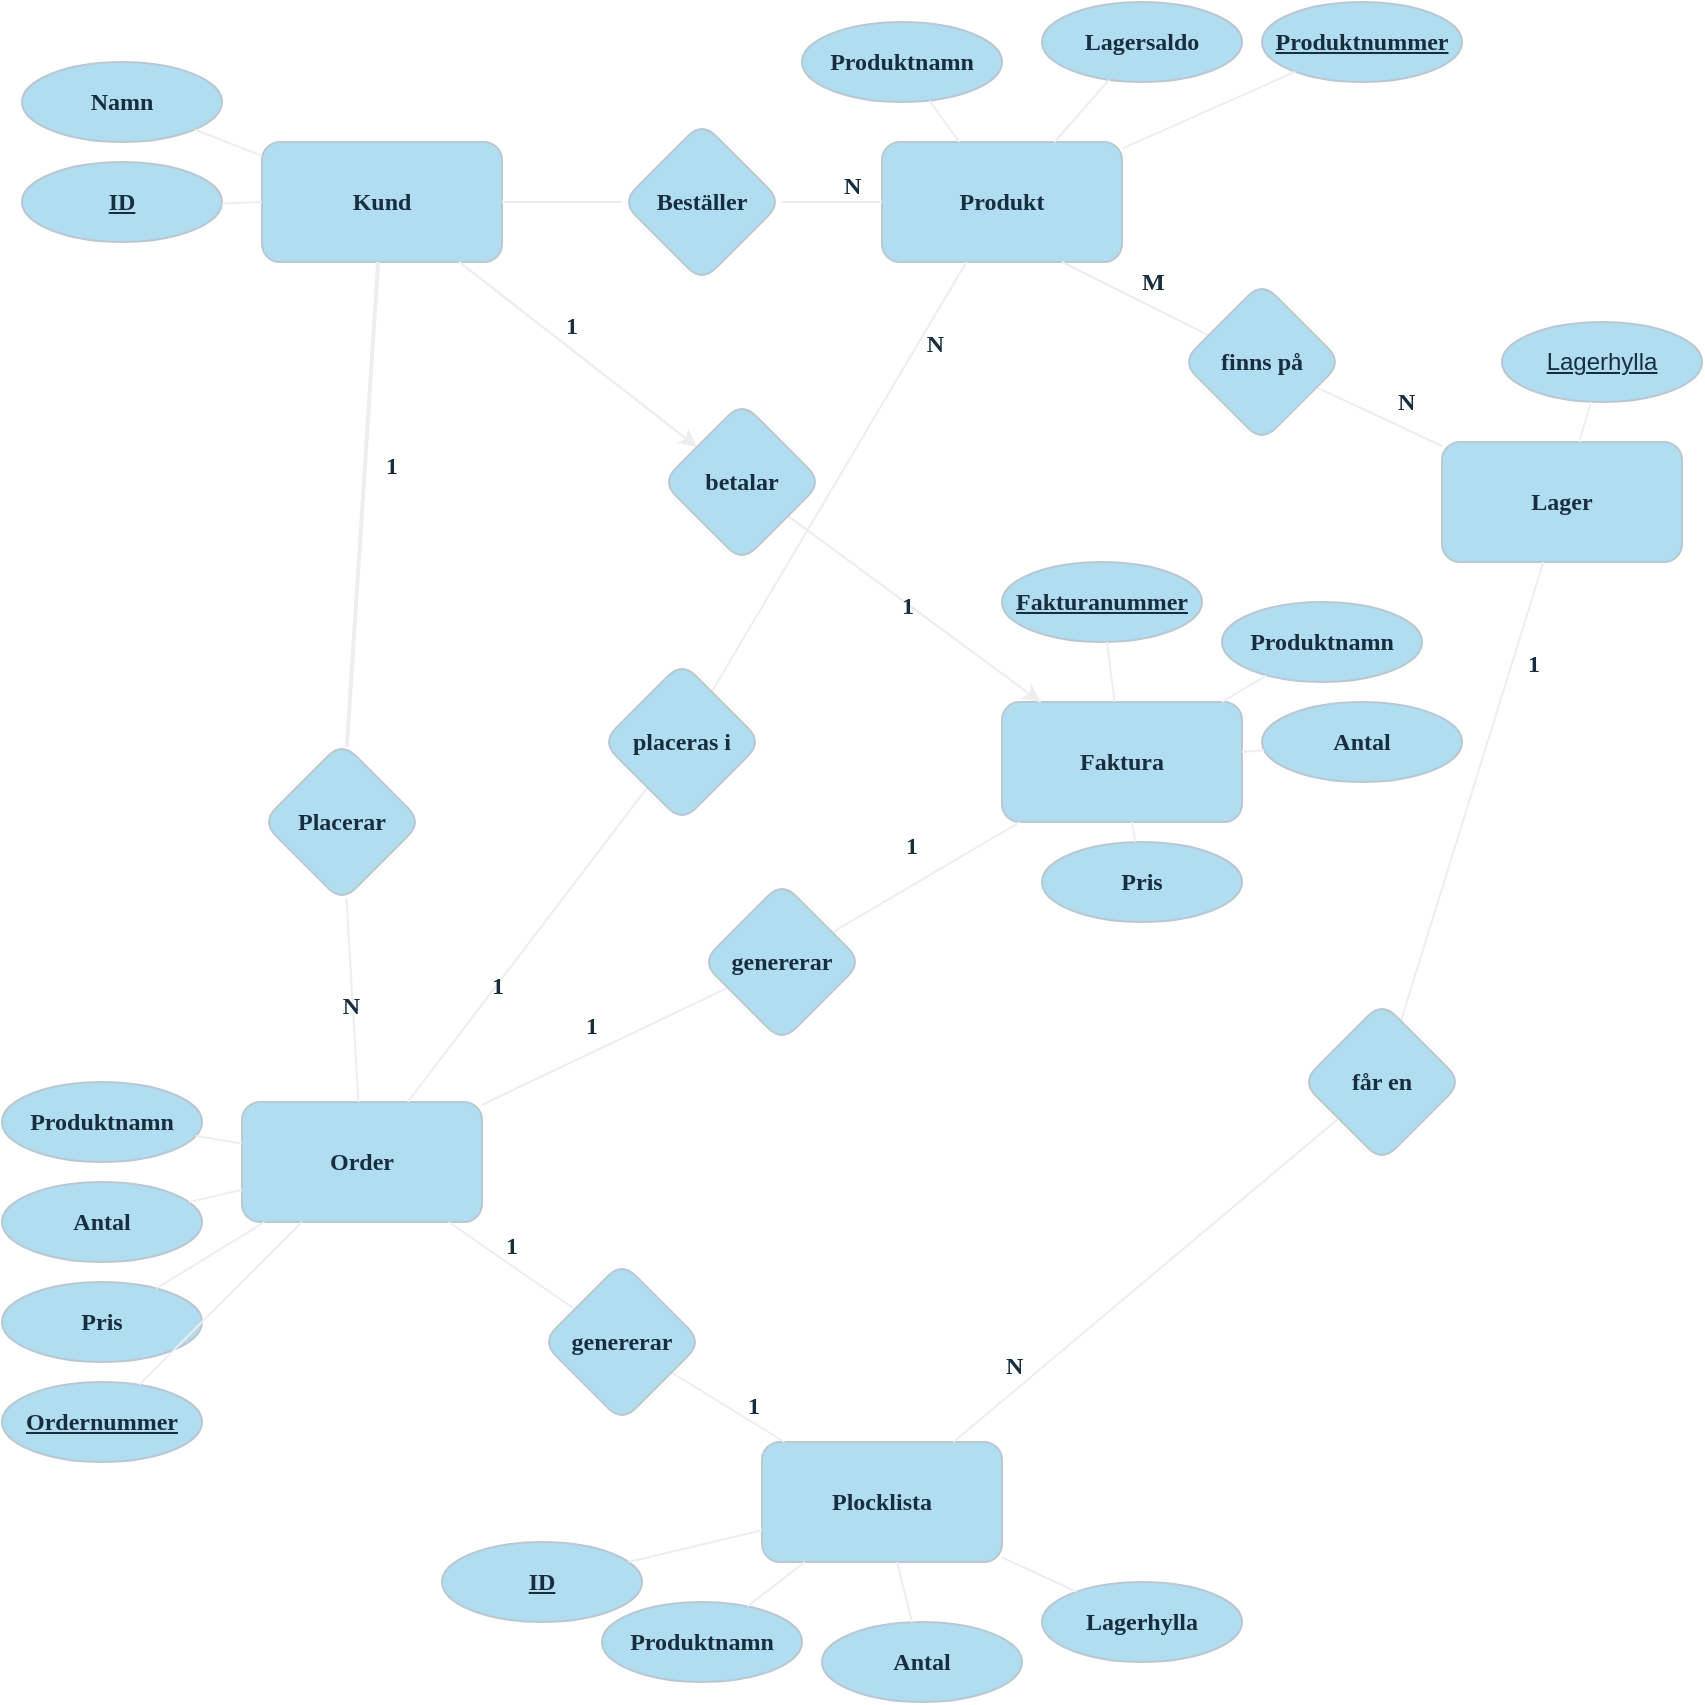 <mxfile version="23.1.5" type="github" pages="3">
  <diagram id="R2lEEEUBdFMjLlhIrx00" name="Page-1">
    <mxGraphModel dx="2332" dy="750" grid="1" gridSize="10" guides="1" tooltips="1" connect="1" arrows="1" fold="1" page="1" pageScale="1" pageWidth="850" pageHeight="1100" math="0" shadow="0" extFonts="Permanent Marker^https://fonts.googleapis.com/css?family=Permanent+Marker">
      <root>
        <mxCell id="0" />
        <mxCell id="1" parent="0" />
        <mxCell id="XllA5q66frfmDYmPdpHJ-1" value="Kund" style="rounded=1;whiteSpace=wrap;html=1;labelBackgroundColor=none;fillColor=#B1DDF0;strokeColor=#BAC8D3;fontColor=#182E3E;fontStyle=1;fontSize=12;fontFamily=Verdana;" parent="1" vertex="1">
          <mxGeometry x="90" y="100" width="120" height="60" as="geometry" />
        </mxCell>
        <mxCell id="XllA5q66frfmDYmPdpHJ-2" value="Produkt" style="rounded=1;whiteSpace=wrap;html=1;labelBackgroundColor=none;fillColor=#B1DDF0;strokeColor=#BAC8D3;fontColor=#182E3E;fontStyle=1;fontSize=12;fontFamily=Verdana;" parent="1" vertex="1">
          <mxGeometry x="400" y="100" width="120" height="60" as="geometry" />
        </mxCell>
        <mxCell id="XllA5q66frfmDYmPdpHJ-3" value="Order" style="rounded=1;whiteSpace=wrap;html=1;labelBackgroundColor=none;fillColor=#B1DDF0;strokeColor=#BAC8D3;fontColor=#182E3E;fontStyle=1;fontSize=12;fontFamily=Verdana;" parent="1" vertex="1">
          <mxGeometry x="80" y="580" width="120" height="60" as="geometry" />
        </mxCell>
        <mxCell id="XllA5q66frfmDYmPdpHJ-4" value="Faktura" style="rounded=1;whiteSpace=wrap;html=1;labelBackgroundColor=none;fillColor=#B1DDF0;strokeColor=#BAC8D3;fontColor=#182E3E;fontStyle=1;fontSize=12;fontFamily=Verdana;" parent="1" vertex="1">
          <mxGeometry x="460" y="380" width="120" height="60" as="geometry" />
        </mxCell>
        <mxCell id="XllA5q66frfmDYmPdpHJ-5" value="Lager" style="rounded=1;whiteSpace=wrap;html=1;labelBackgroundColor=none;fillColor=#B1DDF0;strokeColor=#BAC8D3;fontColor=#182E3E;glass=0;shadow=0;fontStyle=1;fontSize=12;fontFamily=Verdana;" parent="1" vertex="1">
          <mxGeometry x="680" y="250" width="120" height="60" as="geometry" />
        </mxCell>
        <mxCell id="XllA5q66frfmDYmPdpHJ-6" value="Plocklista" style="rounded=1;whiteSpace=wrap;html=1;labelBackgroundColor=none;fillColor=#B1DDF0;strokeColor=#BAC8D3;fontColor=#182E3E;fontStyle=1;fontSize=12;fontFamily=Verdana;" parent="1" vertex="1">
          <mxGeometry x="340" y="750" width="120" height="60" as="geometry" />
        </mxCell>
        <mxCell id="XllA5q66frfmDYmPdpHJ-7" value="Beställer" style="rhombus;whiteSpace=wrap;html=1;labelBackgroundColor=none;rounded=1;fillColor=#B1DDF0;strokeColor=#BAC8D3;fontColor=#182E3E;fontStyle=1;fontSize=12;fontFamily=Verdana;" parent="1" vertex="1">
          <mxGeometry x="270" y="90" width="80" height="80" as="geometry" />
        </mxCell>
        <mxCell id="XllA5q66frfmDYmPdpHJ-8" value="" style="endArrow=none;html=1;rounded=1;labelBackgroundColor=none;fontColor=default;strokeColor=#EEEEEE;fontStyle=1;fontSize=12;fontFamily=Verdana;" parent="1" source="XllA5q66frfmDYmPdpHJ-1" target="XllA5q66frfmDYmPdpHJ-7" edge="1">
          <mxGeometry width="50" height="50" relative="1" as="geometry">
            <mxPoint x="400" y="550" as="sourcePoint" />
            <mxPoint x="450" y="500" as="targetPoint" />
          </mxGeometry>
        </mxCell>
        <mxCell id="XllA5q66frfmDYmPdpHJ-16" value="" style="endArrow=none;html=1;rounded=1;labelBackgroundColor=none;fontColor=default;strokeColor=#EEEEEE;fontStyle=1;fontSize=12;fontFamily=Verdana;" parent="1" source="XllA5q66frfmDYmPdpHJ-15" target="XllA5q66frfmDYmPdpHJ-1" edge="1">
          <mxGeometry width="50" height="50" relative="1" as="geometry">
            <mxPoint x="400" y="550" as="sourcePoint" />
            <mxPoint x="450" y="500" as="targetPoint" />
          </mxGeometry>
        </mxCell>
        <mxCell id="XllA5q66frfmDYmPdpHJ-17" value="" style="endArrow=none;html=1;rounded=1;labelBackgroundColor=none;fontColor=default;strokeColor=#EEEEEE;fontStyle=1;fontSize=12;fontFamily=Verdana;" parent="1" source="XllA5q66frfmDYmPdpHJ-4" target="XllA5q66frfmDYmPdpHJ-15" edge="1">
          <mxGeometry width="50" height="50" relative="1" as="geometry">
            <mxPoint x="400" y="550" as="sourcePoint" />
            <mxPoint x="450" y="500" as="targetPoint" />
          </mxGeometry>
        </mxCell>
        <mxCell id="XllA5q66frfmDYmPdpHJ-25" value="" style="endArrow=none;html=1;rounded=1;labelBackgroundColor=none;fontColor=default;strokeColor=#EEEEEE;fontStyle=1;fontSize=12;fontFamily=Verdana;" parent="1" source="XllA5q66frfmDYmPdpHJ-26" edge="1">
          <mxGeometry width="50" height="50" relative="1" as="geometry">
            <mxPoint x="400" y="550" as="sourcePoint" />
            <mxPoint x="490" y="160" as="targetPoint" />
          </mxGeometry>
        </mxCell>
        <mxCell id="XllA5q66frfmDYmPdpHJ-27" value="" style="endArrow=none;html=1;rounded=1;labelBackgroundColor=none;fontColor=default;strokeColor=#EEEEEE;fontStyle=1;fontSize=12;fontFamily=Verdana;" parent="1" source="XllA5q66frfmDYmPdpHJ-5" target="XllA5q66frfmDYmPdpHJ-26" edge="1">
          <mxGeometry width="50" height="50" relative="1" as="geometry">
            <mxPoint x="600" y="192" as="sourcePoint" />
            <mxPoint x="490" y="160" as="targetPoint" />
          </mxGeometry>
        </mxCell>
        <mxCell id="XllA5q66frfmDYmPdpHJ-26" value="finns på" style="rhombus;whiteSpace=wrap;html=1;labelBackgroundColor=none;rounded=1;fillColor=#B1DDF0;strokeColor=#BAC8D3;fontColor=#182E3E;fontStyle=1;fontSize=12;fontFamily=Verdana;" parent="1" vertex="1">
          <mxGeometry x="550" y="170" width="80" height="80" as="geometry" />
        </mxCell>
        <mxCell id="XllA5q66frfmDYmPdpHJ-43" value="N" style="edgeLabel;resizable=0;html=1;align=left;verticalAlign=bottom;labelBackgroundColor=none;fontColor=#182E3E;fontStyle=1;fontSize=12;fontFamily=Verdana;" parent="1" connectable="0" vertex="1">
          <mxGeometry x="240" y="150" as="geometry">
            <mxPoint x="139" y="-20" as="offset" />
          </mxGeometry>
        </mxCell>
        <mxCell id="XllA5q66frfmDYmPdpHJ-44" value="M" style="edgeLabel;resizable=0;html=1;align=left;verticalAlign=bottom;labelBackgroundColor=none;fontColor=#182E3E;fontStyle=1;fontSize=12;fontFamily=Verdana;" parent="1" connectable="0" vertex="1">
          <mxGeometry x="250" y="150" as="geometry">
            <mxPoint x="278" y="28" as="offset" />
          </mxGeometry>
        </mxCell>
        <mxCell id="XllA5q66frfmDYmPdpHJ-46" value="N" style="edgeLabel;resizable=0;html=1;align=left;verticalAlign=bottom;labelBackgroundColor=none;fontColor=#182E3E;fontStyle=1;fontSize=12;fontFamily=Verdana;" parent="1" connectable="0" vertex="1">
          <mxGeometry x="230" y="140" as="geometry">
            <mxPoint x="426" y="98" as="offset" />
          </mxGeometry>
        </mxCell>
        <mxCell id="XllA5q66frfmDYmPdpHJ-48" value="" style="endArrow=none;html=1;rounded=0;labelBackgroundColor=none;strokeColor=#EEEEEE;fontColor=default;fontStyle=1;fontSize=12;fontFamily=Verdana;" parent="1" source="XllA5q66frfmDYmPdpHJ-7" target="XllA5q66frfmDYmPdpHJ-2" edge="1">
          <mxGeometry width="50" height="50" relative="1" as="geometry">
            <mxPoint x="400" y="550" as="sourcePoint" />
            <mxPoint x="450" y="500" as="targetPoint" />
          </mxGeometry>
        </mxCell>
        <mxCell id="XllA5q66frfmDYmPdpHJ-53" value="" style="endArrow=classic;html=1;rounded=0;labelBackgroundColor=none;strokeColor=#EEEEEE;fontColor=default;fontStyle=1;fontSize=12;fontFamily=Verdana;" parent="1" source="XllA5q66frfmDYmPdpHJ-15" target="XllA5q66frfmDYmPdpHJ-4" edge="1">
          <mxGeometry relative="1" as="geometry">
            <mxPoint x="340" y="510" as="sourcePoint" />
            <mxPoint x="500" y="510" as="targetPoint" />
          </mxGeometry>
        </mxCell>
        <mxCell id="XllA5q66frfmDYmPdpHJ-57" value="" style="endArrow=classic;html=1;rounded=0;labelBackgroundColor=none;strokeColor=#EEEEEE;fontColor=default;fontStyle=1;fontSize=12;fontFamily=Verdana;" parent="1" source="XllA5q66frfmDYmPdpHJ-1" target="XllA5q66frfmDYmPdpHJ-15" edge="1">
          <mxGeometry relative="1" as="geometry">
            <mxPoint x="198" y="160" as="sourcePoint" />
            <mxPoint x="532" y="370" as="targetPoint" />
          </mxGeometry>
        </mxCell>
        <mxCell id="XllA5q66frfmDYmPdpHJ-61" value="" style="endArrow=none;html=1;rounded=0;labelBackgroundColor=none;strokeColor=#EEEEEE;fontColor=default;fontStyle=1;fontSize=12;fontFamily=Verdana;" parent="1" source="XllA5q66frfmDYmPdpHJ-15" target="XllA5q66frfmDYmPdpHJ-4" edge="1">
          <mxGeometry relative="1" as="geometry">
            <mxPoint x="340" y="510" as="sourcePoint" />
            <mxPoint x="500" y="510" as="targetPoint" />
          </mxGeometry>
        </mxCell>
        <mxCell id="XllA5q66frfmDYmPdpHJ-63" value="1" style="resizable=0;html=1;whiteSpace=wrap;align=right;verticalAlign=bottom;labelBackgroundColor=none;fillColor=#B1DDF0;strokeColor=#BAC8D3;fontColor=#182E3E;fontStyle=1;fontSize=12;fontFamily=Verdana;" parent="XllA5q66frfmDYmPdpHJ-61" connectable="0" vertex="1">
          <mxGeometry x="1" relative="1" as="geometry">
            <mxPoint x="-62" y="-40" as="offset" />
          </mxGeometry>
        </mxCell>
        <mxCell id="XllA5q66frfmDYmPdpHJ-64" value="" style="endArrow=none;html=1;rounded=0;labelBackgroundColor=none;strokeColor=#EEEEEE;fontColor=default;fontStyle=1;fontSize=12;fontFamily=Verdana;" parent="1" source="XllA5q66frfmDYmPdpHJ-1" target="XllA5q66frfmDYmPdpHJ-15" edge="1">
          <mxGeometry relative="1" as="geometry">
            <mxPoint x="198" y="160" as="sourcePoint" />
            <mxPoint x="532" y="370" as="targetPoint" />
          </mxGeometry>
        </mxCell>
        <mxCell id="XllA5q66frfmDYmPdpHJ-65" value="1" style="resizable=0;html=1;whiteSpace=wrap;align=left;verticalAlign=bottom;labelBackgroundColor=none;fillColor=#B1DDF0;strokeColor=#BAC8D3;fontColor=#182E3E;fontStyle=1;fontSize=12;fontFamily=Verdana;" parent="XllA5q66frfmDYmPdpHJ-64" connectable="0" vertex="1">
          <mxGeometry x="-1" relative="1" as="geometry">
            <mxPoint x="51" y="40" as="offset" />
          </mxGeometry>
        </mxCell>
        <mxCell id="XllA5q66frfmDYmPdpHJ-15" value="betalar" style="rhombus;whiteSpace=wrap;html=1;labelBackgroundColor=none;rounded=1;fillColor=#B1DDF0;strokeColor=#BAC8D3;fontColor=#182E3E;fontStyle=1;fontSize=12;fontFamily=Verdana;" parent="1" vertex="1">
          <mxGeometry x="290" y="230" width="80" height="80" as="geometry" />
        </mxCell>
        <mxCell id="XllA5q66frfmDYmPdpHJ-69" value="" style="endArrow=none;html=1;rounded=0;labelBackgroundColor=none;strokeColor=#EEEEEE;fontColor=default;fontStyle=1;fontSize=12;fontFamily=Verdana;" parent="1" source="XllA5q66frfmDYmPdpHJ-12" target="XllA5q66frfmDYmPdpHJ-3" edge="1">
          <mxGeometry relative="1" as="geometry">
            <mxPoint x="340" y="510" as="sourcePoint" />
            <mxPoint x="500" y="510" as="targetPoint" />
          </mxGeometry>
        </mxCell>
        <mxCell id="XllA5q66frfmDYmPdpHJ-71" value="N" style="resizable=0;html=1;whiteSpace=wrap;align=right;verticalAlign=bottom;labelBackgroundColor=none;fillColor=#B1DDF0;strokeColor=#BAC8D3;fontColor=#182E3E;fontStyle=1;fontSize=12;fontFamily=Verdana;" parent="XllA5q66frfmDYmPdpHJ-69" connectable="0" vertex="1">
          <mxGeometry x="1" relative="1" as="geometry">
            <mxPoint x="2" y="-40" as="offset" />
          </mxGeometry>
        </mxCell>
        <mxCell id="XllA5q66frfmDYmPdpHJ-72" value="" style="endArrow=none;html=1;rounded=0;labelBackgroundColor=none;strokeColor=#EEEEEE;fontColor=default;fontStyle=1;fontSize=20;fontFamily=Verdana;labelBorderColor=default;textOpacity=20;strokeWidth=2;" parent="1" source="XllA5q66frfmDYmPdpHJ-1" target="XllA5q66frfmDYmPdpHJ-12" edge="1">
          <mxGeometry relative="1" as="geometry">
            <mxPoint x="149" y="160" as="sourcePoint" />
            <mxPoint x="141" y="580" as="targetPoint" />
            <Array as="points" />
          </mxGeometry>
        </mxCell>
        <mxCell id="XllA5q66frfmDYmPdpHJ-73" value="1" style="resizable=0;html=1;whiteSpace=wrap;align=left;verticalAlign=bottom;labelBackgroundColor=none;fillColor=#B1DDF0;strokeColor=#BAC8D3;fontColor=#182E3E;fontStyle=1;fontSize=12;fontFamily=Verdana;" parent="XllA5q66frfmDYmPdpHJ-72" connectable="0" vertex="1">
          <mxGeometry x="-1" relative="1" as="geometry">
            <mxPoint x="2" y="110" as="offset" />
          </mxGeometry>
        </mxCell>
        <mxCell id="XllA5q66frfmDYmPdpHJ-12" value="Placerar" style="rhombus;whiteSpace=wrap;html=1;labelBackgroundColor=none;rounded=1;fillColor=#B1DDF0;strokeColor=#BAC8D3;fontColor=#182E3E;fontStyle=1;fontSize=12;fontFamily=Verdana;" parent="1" vertex="1">
          <mxGeometry x="90" y="400" width="80" height="80" as="geometry" />
        </mxCell>
        <mxCell id="XllA5q66frfmDYmPdpHJ-75" value="" style="endArrow=none;html=1;rounded=0;labelBackgroundColor=none;strokeColor=#EEEEEE;fontColor=default;fontStyle=1;fontSize=12;fontFamily=Verdana;" parent="1" source="XllA5q66frfmDYmPdpHJ-19" target="XllA5q66frfmDYmPdpHJ-2" edge="1">
          <mxGeometry relative="1" as="geometry">
            <mxPoint x="340" y="510" as="sourcePoint" />
            <mxPoint x="500" y="510" as="targetPoint" />
          </mxGeometry>
        </mxCell>
        <mxCell id="XllA5q66frfmDYmPdpHJ-77" value="N" style="resizable=0;html=1;whiteSpace=wrap;align=right;verticalAlign=bottom;labelBackgroundColor=none;fillColor=#B1DDF0;strokeColor=#BAC8D3;fontColor=#182E3E;fontStyle=1;fontSize=12;fontFamily=Verdana;" parent="XllA5q66frfmDYmPdpHJ-75" connectable="0" vertex="1">
          <mxGeometry x="1" relative="1" as="geometry">
            <mxPoint x="-10" y="50" as="offset" />
          </mxGeometry>
        </mxCell>
        <mxCell id="XllA5q66frfmDYmPdpHJ-78" value="" style="endArrow=none;html=1;rounded=0;labelBackgroundColor=none;strokeColor=#EEEEEE;fontColor=default;fontStyle=1;fontSize=12;fontFamily=Verdana;" parent="1" source="XllA5q66frfmDYmPdpHJ-29" target="XllA5q66frfmDYmPdpHJ-4" edge="1">
          <mxGeometry relative="1" as="geometry">
            <mxPoint x="340" y="510" as="sourcePoint" />
            <mxPoint x="500" y="510" as="targetPoint" />
          </mxGeometry>
        </mxCell>
        <mxCell id="XllA5q66frfmDYmPdpHJ-80" value="1" style="resizable=0;html=1;whiteSpace=wrap;align=right;verticalAlign=bottom;labelBackgroundColor=none;fillColor=#B1DDF0;strokeColor=#BAC8D3;fontColor=#182E3E;fontStyle=1;fontSize=12;fontFamily=Verdana;" parent="XllA5q66frfmDYmPdpHJ-78" connectable="0" vertex="1">
          <mxGeometry x="1" relative="1" as="geometry">
            <mxPoint x="-50" y="21" as="offset" />
          </mxGeometry>
        </mxCell>
        <mxCell id="XllA5q66frfmDYmPdpHJ-81" value="" style="endArrow=none;html=1;rounded=0;labelBackgroundColor=none;strokeColor=#EEEEEE;fontColor=default;fontStyle=1;fontSize=12;fontFamily=Verdana;" parent="1" source="XllA5q66frfmDYmPdpHJ-3" target="XllA5q66frfmDYmPdpHJ-29" edge="1">
          <mxGeometry relative="1" as="geometry">
            <mxPoint x="200" y="581" as="sourcePoint" />
            <mxPoint x="520" y="429" as="targetPoint" />
          </mxGeometry>
        </mxCell>
        <mxCell id="XllA5q66frfmDYmPdpHJ-82" value="1" style="resizable=0;html=1;whiteSpace=wrap;align=left;verticalAlign=bottom;labelBackgroundColor=none;fillColor=#B1DDF0;strokeColor=#BAC8D3;fontColor=#182E3E;fontStyle=1;fontSize=12;fontFamily=Verdana;" parent="XllA5q66frfmDYmPdpHJ-81" connectable="0" vertex="1">
          <mxGeometry x="-1" relative="1" as="geometry">
            <mxPoint x="50" y="-31" as="offset" />
          </mxGeometry>
        </mxCell>
        <mxCell id="XllA5q66frfmDYmPdpHJ-29" value="genererar" style="rhombus;whiteSpace=wrap;html=1;labelBackgroundColor=none;rounded=1;fillColor=#B1DDF0;strokeColor=#BAC8D3;fontColor=#182E3E;fontStyle=1;fontSize=12;fontFamily=Verdana;" parent="1" vertex="1">
          <mxGeometry x="310" y="470" width="80" height="80" as="geometry" />
        </mxCell>
        <mxCell id="XllA5q66frfmDYmPdpHJ-84" value="" style="endArrow=none;html=1;rounded=0;labelBackgroundColor=none;strokeColor=#EEEEEE;fontColor=default;fontStyle=1;fontSize=12;fontFamily=Verdana;" parent="1" source="XllA5q66frfmDYmPdpHJ-3" target="XllA5q66frfmDYmPdpHJ-19" edge="1">
          <mxGeometry relative="1" as="geometry">
            <mxPoint x="160" y="580" as="sourcePoint" />
            <mxPoint x="440" y="160" as="targetPoint" />
          </mxGeometry>
        </mxCell>
        <mxCell id="XllA5q66frfmDYmPdpHJ-85" value="1" style="resizable=0;html=1;whiteSpace=wrap;align=left;verticalAlign=bottom;labelBackgroundColor=none;fillColor=#B1DDF0;strokeColor=#BAC8D3;fontColor=#182E3E;fontStyle=1;fontSize=12;fontFamily=Verdana;" parent="XllA5q66frfmDYmPdpHJ-84" connectable="0" vertex="1">
          <mxGeometry x="-1" relative="1" as="geometry">
            <mxPoint x="40" y="-50" as="offset" />
          </mxGeometry>
        </mxCell>
        <mxCell id="XllA5q66frfmDYmPdpHJ-19" value="placeras i" style="rhombus;whiteSpace=wrap;html=1;labelBackgroundColor=none;rounded=1;fillColor=#B1DDF0;strokeColor=#BAC8D3;fontColor=#182E3E;fontStyle=1;fontSize=12;fontFamily=Verdana;" parent="1" vertex="1">
          <mxGeometry x="260" y="360" width="80" height="80" as="geometry" />
        </mxCell>
        <mxCell id="XllA5q66frfmDYmPdpHJ-87" value="" style="endArrow=none;html=1;rounded=0;labelBackgroundColor=none;strokeColor=#EEEEEE;fontColor=default;fontStyle=1;fontSize=12;fontFamily=Verdana;" parent="1" source="XllA5q66frfmDYmPdpHJ-32" target="XllA5q66frfmDYmPdpHJ-6" edge="1">
          <mxGeometry relative="1" as="geometry">
            <mxPoint x="340" y="510" as="sourcePoint" />
            <mxPoint x="500" y="510" as="targetPoint" />
          </mxGeometry>
        </mxCell>
        <mxCell id="XllA5q66frfmDYmPdpHJ-89" value="1" style="resizable=0;html=1;whiteSpace=wrap;align=right;verticalAlign=bottom;labelBackgroundColor=none;fillColor=#B1DDF0;strokeColor=#BAC8D3;fontColor=#182E3E;fontStyle=1;fontSize=12;fontFamily=Verdana;" parent="XllA5q66frfmDYmPdpHJ-87" connectable="0" vertex="1">
          <mxGeometry x="1" relative="1" as="geometry">
            <mxPoint x="-11" y="-10" as="offset" />
          </mxGeometry>
        </mxCell>
        <mxCell id="XllA5q66frfmDYmPdpHJ-90" value="" style="endArrow=none;html=1;rounded=0;labelBackgroundColor=none;strokeColor=#EEEEEE;fontColor=default;fontStyle=1;fontSize=12;fontFamily=Verdana;" parent="1" source="XllA5q66frfmDYmPdpHJ-3" target="XllA5q66frfmDYmPdpHJ-32" edge="1">
          <mxGeometry relative="1" as="geometry">
            <mxPoint x="186" y="640" as="sourcePoint" />
            <mxPoint x="354" y="750" as="targetPoint" />
          </mxGeometry>
        </mxCell>
        <mxCell id="XllA5q66frfmDYmPdpHJ-91" value="1" style="resizable=0;html=1;whiteSpace=wrap;align=left;verticalAlign=bottom;labelBackgroundColor=none;fillColor=#B1DDF0;strokeColor=#BAC8D3;fontColor=#182E3E;fontStyle=1;fontSize=12;fontFamily=Verdana;" parent="XllA5q66frfmDYmPdpHJ-90" connectable="0" vertex="1">
          <mxGeometry x="-1" relative="1" as="geometry">
            <mxPoint x="27" y="20" as="offset" />
          </mxGeometry>
        </mxCell>
        <mxCell id="XllA5q66frfmDYmPdpHJ-32" value="genererar" style="rhombus;whiteSpace=wrap;html=1;labelBackgroundColor=none;rounded=1;fillColor=#B1DDF0;strokeColor=#BAC8D3;fontColor=#182E3E;fontStyle=1;fontSize=12;fontFamily=Verdana;" parent="1" vertex="1">
          <mxGeometry x="230" y="660" width="80" height="80" as="geometry" />
        </mxCell>
        <mxCell id="XllA5q66frfmDYmPdpHJ-93" value="" style="endArrow=none;html=1;rounded=0;labelBackgroundColor=none;strokeColor=#EEEEEE;fontColor=default;fontStyle=1;fontSize=12;fontFamily=Verdana;" parent="1" source="XllA5q66frfmDYmPdpHJ-35" target="XllA5q66frfmDYmPdpHJ-5" edge="1">
          <mxGeometry relative="1" as="geometry">
            <mxPoint x="340" y="510" as="sourcePoint" />
            <mxPoint x="500" y="510" as="targetPoint" />
          </mxGeometry>
        </mxCell>
        <mxCell id="XllA5q66frfmDYmPdpHJ-95" value="1" style="resizable=0;html=1;whiteSpace=wrap;align=right;verticalAlign=bottom;labelBackgroundColor=none;fillColor=#B1DDF0;strokeColor=#BAC8D3;fontColor=#182E3E;fontStyle=1;fontSize=12;fontFamily=Verdana;" parent="XllA5q66frfmDYmPdpHJ-93" connectable="0" vertex="1">
          <mxGeometry x="1" relative="1" as="geometry">
            <mxPoint y="60" as="offset" />
          </mxGeometry>
        </mxCell>
        <mxCell id="XllA5q66frfmDYmPdpHJ-96" value="" style="endArrow=none;html=1;rounded=0;labelBackgroundColor=none;strokeColor=#EEEEEE;fontColor=default;fontStyle=1;fontSize=12;fontFamily=Verdana;" parent="1" source="XllA5q66frfmDYmPdpHJ-6" target="XllA5q66frfmDYmPdpHJ-35" edge="1">
          <mxGeometry relative="1" as="geometry">
            <mxPoint x="420" y="750" as="sourcePoint" />
            <mxPoint x="720" y="310" as="targetPoint" />
          </mxGeometry>
        </mxCell>
        <mxCell id="XllA5q66frfmDYmPdpHJ-97" value="N" style="resizable=0;html=1;whiteSpace=wrap;align=left;verticalAlign=bottom;labelBackgroundColor=none;fillColor=#B1DDF0;strokeColor=#BAC8D3;fontColor=#182E3E;fontStyle=1;fontSize=12;fontFamily=Verdana;" parent="XllA5q66frfmDYmPdpHJ-96" connectable="0" vertex="1">
          <mxGeometry x="-1" relative="1" as="geometry">
            <mxPoint x="24" y="-30" as="offset" />
          </mxGeometry>
        </mxCell>
        <mxCell id="XllA5q66frfmDYmPdpHJ-35" value="får en" style="rhombus;whiteSpace=wrap;html=1;labelBackgroundColor=none;rounded=1;fillColor=#B1DDF0;strokeColor=#BAC8D3;fontColor=#182E3E;fontStyle=1;fontSize=12;fontFamily=Verdana;" parent="1" vertex="1">
          <mxGeometry x="610" y="530" width="80" height="80" as="geometry" />
        </mxCell>
        <mxCell id="XllA5q66frfmDYmPdpHJ-102" value="Namn" style="ellipse;whiteSpace=wrap;html=1;align=center;labelBackgroundColor=none;fillColor=#B1DDF0;strokeColor=#BAC8D3;fontColor=#182E3E;fontStyle=1;fontSize=12;fontFamily=Verdana;" parent="1" vertex="1">
          <mxGeometry x="-30" y="60" width="100" height="40" as="geometry" />
        </mxCell>
        <mxCell id="XllA5q66frfmDYmPdpHJ-105" value="ID" style="ellipse;whiteSpace=wrap;html=1;align=center;fontStyle=5;labelBackgroundColor=none;fillColor=#B1DDF0;strokeColor=#BAC8D3;fontColor=#182E3E;fontSize=12;fontFamily=Verdana;" parent="1" vertex="1">
          <mxGeometry x="-30" y="110" width="100" height="40" as="geometry" />
        </mxCell>
        <mxCell id="XllA5q66frfmDYmPdpHJ-106" value="Produktnamn" style="ellipse;whiteSpace=wrap;html=1;align=center;labelBackgroundColor=none;fillColor=#B1DDF0;strokeColor=#BAC8D3;fontColor=#182E3E;fontStyle=1;fontSize=12;fontFamily=Verdana;" parent="1" vertex="1">
          <mxGeometry x="-40" y="570" width="100" height="40" as="geometry" />
        </mxCell>
        <mxCell id="XllA5q66frfmDYmPdpHJ-107" value="Antal" style="ellipse;whiteSpace=wrap;html=1;align=center;labelBackgroundColor=none;fillColor=#B1DDF0;strokeColor=#BAC8D3;fontColor=#182E3E;fontStyle=1;fontSize=12;fontFamily=Verdana;" parent="1" vertex="1">
          <mxGeometry x="-40" y="620" width="100" height="40" as="geometry" />
        </mxCell>
        <mxCell id="XllA5q66frfmDYmPdpHJ-108" value="Pris" style="ellipse;whiteSpace=wrap;html=1;align=center;labelBackgroundColor=none;fillColor=#B1DDF0;strokeColor=#BAC8D3;fontColor=#182E3E;fontStyle=1;fontSize=12;fontFamily=Verdana;" parent="1" vertex="1">
          <mxGeometry x="-40" y="670" width="100" height="40" as="geometry" />
        </mxCell>
        <mxCell id="XllA5q66frfmDYmPdpHJ-109" value="Ordernummer" style="ellipse;whiteSpace=wrap;html=1;align=center;fontStyle=5;labelBackgroundColor=none;fillColor=#B1DDF0;strokeColor=#BAC8D3;fontColor=#182E3E;fontSize=12;fontFamily=Verdana;" parent="1" vertex="1">
          <mxGeometry x="-40" y="720" width="100" height="40" as="geometry" />
        </mxCell>
        <mxCell id="XllA5q66frfmDYmPdpHJ-110" value="Produktnamn" style="ellipse;whiteSpace=wrap;html=1;align=center;labelBackgroundColor=none;fillColor=#B1DDF0;strokeColor=#BAC8D3;fontColor=#182E3E;fontStyle=1;fontSize=12;fontFamily=Verdana;" parent="1" vertex="1">
          <mxGeometry x="260" y="830" width="100" height="40" as="geometry" />
        </mxCell>
        <mxCell id="XllA5q66frfmDYmPdpHJ-111" value="Antal" style="ellipse;whiteSpace=wrap;html=1;align=center;labelBackgroundColor=none;fillColor=#B1DDF0;strokeColor=#BAC8D3;fontColor=#182E3E;fontStyle=1;fontSize=12;fontFamily=Verdana;" parent="1" vertex="1">
          <mxGeometry x="370" y="840" width="100" height="40" as="geometry" />
        </mxCell>
        <mxCell id="XllA5q66frfmDYmPdpHJ-112" value="Lagerhylla" style="ellipse;whiteSpace=wrap;html=1;align=center;labelBackgroundColor=none;fillColor=#B1DDF0;strokeColor=#BAC8D3;fontColor=#182E3E;fontStyle=1;fontSize=12;fontFamily=Verdana;" parent="1" vertex="1">
          <mxGeometry x="480" y="820" width="100" height="40" as="geometry" />
        </mxCell>
        <mxCell id="XllA5q66frfmDYmPdpHJ-113" value="ID" style="ellipse;whiteSpace=wrap;html=1;align=center;fontStyle=5;labelBackgroundColor=none;fillColor=#B1DDF0;strokeColor=#BAC8D3;fontColor=#182E3E;fontSize=12;fontFamily=Verdana;" parent="1" vertex="1">
          <mxGeometry x="180" y="800" width="100" height="40" as="geometry" />
        </mxCell>
        <mxCell id="XllA5q66frfmDYmPdpHJ-116" value="Lagerhylla" style="ellipse;whiteSpace=wrap;html=1;align=center;fontStyle=4;labelBackgroundColor=none;fillColor=#B1DDF0;strokeColor=#BAC8D3;fontColor=#182E3E;" parent="1" vertex="1">
          <mxGeometry x="710" y="190" width="100" height="40" as="geometry" />
        </mxCell>
        <mxCell id="XllA5q66frfmDYmPdpHJ-117" value="Produktnamn" style="ellipse;whiteSpace=wrap;html=1;align=center;labelBackgroundColor=none;fillColor=#B1DDF0;strokeColor=#BAC8D3;fontColor=#182E3E;fontStyle=1;fontSize=12;fontFamily=Verdana;" parent="1" vertex="1">
          <mxGeometry x="360" y="40" width="100" height="40" as="geometry" />
        </mxCell>
        <mxCell id="XllA5q66frfmDYmPdpHJ-118" value="Lagersaldo" style="ellipse;whiteSpace=wrap;html=1;align=center;labelBackgroundColor=none;fillColor=#B1DDF0;strokeColor=#BAC8D3;fontColor=#182E3E;fontStyle=1;fontSize=12;fontFamily=Verdana;" parent="1" vertex="1">
          <mxGeometry x="480" y="30" width="100" height="40" as="geometry" />
        </mxCell>
        <mxCell id="XllA5q66frfmDYmPdpHJ-119" value="Produktnummer" style="ellipse;whiteSpace=wrap;html=1;align=center;fontStyle=5;labelBackgroundColor=none;fillColor=#B1DDF0;strokeColor=#BAC8D3;fontColor=#182E3E;fontSize=12;fontFamily=Verdana;" parent="1" vertex="1">
          <mxGeometry x="590" y="30" width="100" height="40" as="geometry" />
        </mxCell>
        <mxCell id="XllA5q66frfmDYmPdpHJ-120" value="Fakturanummer" style="ellipse;whiteSpace=wrap;html=1;align=center;fontStyle=5;labelBackgroundColor=none;fillColor=#B1DDF0;strokeColor=#BAC8D3;fontColor=#182E3E;fontSize=12;fontFamily=Verdana;" parent="1" vertex="1">
          <mxGeometry x="460" y="310" width="100" height="40" as="geometry" />
        </mxCell>
        <mxCell id="XllA5q66frfmDYmPdpHJ-121" value="Produktnamn" style="ellipse;whiteSpace=wrap;html=1;align=center;labelBackgroundColor=none;fillColor=#B1DDF0;strokeColor=#BAC8D3;fontColor=#182E3E;fontStyle=1;fontSize=12;fontFamily=Verdana;" parent="1" vertex="1">
          <mxGeometry x="570" y="330" width="100" height="40" as="geometry" />
        </mxCell>
        <mxCell id="XllA5q66frfmDYmPdpHJ-122" value="Antal" style="ellipse;whiteSpace=wrap;html=1;align=center;labelBackgroundColor=none;fillColor=#B1DDF0;strokeColor=#BAC8D3;fontColor=#182E3E;fontStyle=1;fontSize=12;fontFamily=Verdana;" parent="1" vertex="1">
          <mxGeometry x="590" y="380" width="100" height="40" as="geometry" />
        </mxCell>
        <mxCell id="XllA5q66frfmDYmPdpHJ-123" value="Pris" style="ellipse;whiteSpace=wrap;html=1;align=center;labelBackgroundColor=none;fillColor=#B1DDF0;strokeColor=#BAC8D3;fontColor=#182E3E;fontStyle=1;fontSize=12;fontFamily=Verdana;" parent="1" vertex="1">
          <mxGeometry x="480" y="450" width="100" height="40" as="geometry" />
        </mxCell>
        <mxCell id="XllA5q66frfmDYmPdpHJ-124" value="" style="endArrow=none;html=1;rounded=0;labelBackgroundColor=none;strokeColor=#EEEEEE;fontColor=default;fontStyle=1;fontSize=12;fontFamily=Verdana;" parent="1" source="XllA5q66frfmDYmPdpHJ-102" target="XllA5q66frfmDYmPdpHJ-1" edge="1">
          <mxGeometry relative="1" as="geometry">
            <mxPoint x="330" y="550" as="sourcePoint" />
            <mxPoint x="490" y="550" as="targetPoint" />
          </mxGeometry>
        </mxCell>
        <mxCell id="XllA5q66frfmDYmPdpHJ-125" value="" style="endArrow=none;html=1;rounded=0;labelBackgroundColor=none;strokeColor=#EEEEEE;fontColor=default;fontStyle=1;fontSize=12;fontFamily=Verdana;" parent="1" source="XllA5q66frfmDYmPdpHJ-105" target="XllA5q66frfmDYmPdpHJ-1" edge="1">
          <mxGeometry relative="1" as="geometry">
            <mxPoint x="330" y="550" as="sourcePoint" />
            <mxPoint x="490" y="550" as="targetPoint" />
          </mxGeometry>
        </mxCell>
        <mxCell id="XllA5q66frfmDYmPdpHJ-126" value="" style="endArrow=none;html=1;rounded=0;labelBackgroundColor=none;strokeColor=#EEEEEE;fontColor=default;fontStyle=1;fontSize=12;fontFamily=Verdana;" parent="1" source="XllA5q66frfmDYmPdpHJ-106" target="XllA5q66frfmDYmPdpHJ-3" edge="1">
          <mxGeometry relative="1" as="geometry">
            <mxPoint x="330" y="550" as="sourcePoint" />
            <mxPoint x="490" y="550" as="targetPoint" />
          </mxGeometry>
        </mxCell>
        <mxCell id="XllA5q66frfmDYmPdpHJ-127" value="" style="endArrow=none;html=1;rounded=0;labelBackgroundColor=none;strokeColor=#EEEEEE;fontColor=default;fontStyle=1;fontSize=12;fontFamily=Verdana;" parent="1" source="XllA5q66frfmDYmPdpHJ-107" target="XllA5q66frfmDYmPdpHJ-3" edge="1">
          <mxGeometry relative="1" as="geometry">
            <mxPoint x="330" y="550" as="sourcePoint" />
            <mxPoint x="490" y="550" as="targetPoint" />
          </mxGeometry>
        </mxCell>
        <mxCell id="XllA5q66frfmDYmPdpHJ-128" value="" style="endArrow=none;html=1;rounded=0;labelBackgroundColor=none;strokeColor=#EEEEEE;fontColor=default;fontStyle=1;fontSize=12;fontFamily=Verdana;" parent="1" source="XllA5q66frfmDYmPdpHJ-108" target="XllA5q66frfmDYmPdpHJ-3" edge="1">
          <mxGeometry relative="1" as="geometry">
            <mxPoint x="330" y="550" as="sourcePoint" />
            <mxPoint x="490" y="550" as="targetPoint" />
          </mxGeometry>
        </mxCell>
        <mxCell id="XllA5q66frfmDYmPdpHJ-129" value="" style="endArrow=none;html=1;rounded=0;labelBackgroundColor=none;strokeColor=#EEEEEE;fontColor=default;fontStyle=1;fontSize=12;fontFamily=Verdana;" parent="1" source="XllA5q66frfmDYmPdpHJ-109" target="XllA5q66frfmDYmPdpHJ-3" edge="1">
          <mxGeometry relative="1" as="geometry">
            <mxPoint x="330" y="550" as="sourcePoint" />
            <mxPoint x="490" y="550" as="targetPoint" />
          </mxGeometry>
        </mxCell>
        <mxCell id="XllA5q66frfmDYmPdpHJ-130" value="" style="endArrow=none;html=1;rounded=0;labelBackgroundColor=none;strokeColor=#EEEEEE;fontColor=default;fontStyle=1;fontSize=12;fontFamily=Verdana;" parent="1" source="XllA5q66frfmDYmPdpHJ-113" target="XllA5q66frfmDYmPdpHJ-6" edge="1">
          <mxGeometry relative="1" as="geometry">
            <mxPoint x="330" y="550" as="sourcePoint" />
            <mxPoint x="490" y="550" as="targetPoint" />
          </mxGeometry>
        </mxCell>
        <mxCell id="XllA5q66frfmDYmPdpHJ-131" value="" style="endArrow=none;html=1;rounded=0;labelBackgroundColor=none;strokeColor=#EEEEEE;fontColor=default;fontStyle=1;fontSize=12;fontFamily=Verdana;" parent="1" source="XllA5q66frfmDYmPdpHJ-110" target="XllA5q66frfmDYmPdpHJ-6" edge="1">
          <mxGeometry relative="1" as="geometry">
            <mxPoint x="330" y="550" as="sourcePoint" />
            <mxPoint x="490" y="550" as="targetPoint" />
          </mxGeometry>
        </mxCell>
        <mxCell id="XllA5q66frfmDYmPdpHJ-132" value="" style="endArrow=none;html=1;rounded=0;labelBackgroundColor=none;strokeColor=#EEEEEE;fontColor=default;fontStyle=1;fontSize=12;fontFamily=Verdana;" parent="1" source="XllA5q66frfmDYmPdpHJ-111" target="XllA5q66frfmDYmPdpHJ-6" edge="1">
          <mxGeometry relative="1" as="geometry">
            <mxPoint x="330" y="550" as="sourcePoint" />
            <mxPoint x="490" y="550" as="targetPoint" />
          </mxGeometry>
        </mxCell>
        <mxCell id="XllA5q66frfmDYmPdpHJ-133" value="" style="endArrow=none;html=1;rounded=0;labelBackgroundColor=none;strokeColor=#EEEEEE;fontColor=default;fontStyle=1;fontSize=12;fontFamily=Verdana;" parent="1" source="XllA5q66frfmDYmPdpHJ-6" target="XllA5q66frfmDYmPdpHJ-112" edge="1">
          <mxGeometry relative="1" as="geometry">
            <mxPoint x="330" y="550" as="sourcePoint" />
            <mxPoint x="490" y="550" as="targetPoint" />
          </mxGeometry>
        </mxCell>
        <mxCell id="XllA5q66frfmDYmPdpHJ-134" value="" style="endArrow=none;html=1;rounded=0;labelBackgroundColor=none;strokeColor=#EEEEEE;fontColor=default;fontStyle=1;fontSize=12;fontFamily=Verdana;" parent="1" source="XllA5q66frfmDYmPdpHJ-116" target="XllA5q66frfmDYmPdpHJ-5" edge="1">
          <mxGeometry relative="1" as="geometry">
            <mxPoint x="330" y="550" as="sourcePoint" />
            <mxPoint x="490" y="550" as="targetPoint" />
          </mxGeometry>
        </mxCell>
        <mxCell id="XllA5q66frfmDYmPdpHJ-135" value="" style="endArrow=none;html=1;rounded=0;labelBackgroundColor=none;strokeColor=#EEEEEE;fontColor=default;fontStyle=1;fontSize=12;fontFamily=Verdana;" parent="1" source="XllA5q66frfmDYmPdpHJ-123" target="XllA5q66frfmDYmPdpHJ-4" edge="1">
          <mxGeometry relative="1" as="geometry">
            <mxPoint x="330" y="550" as="sourcePoint" />
            <mxPoint x="490" y="550" as="targetPoint" />
          </mxGeometry>
        </mxCell>
        <mxCell id="XllA5q66frfmDYmPdpHJ-136" value="" style="endArrow=none;html=1;rounded=0;labelBackgroundColor=none;strokeColor=#EEEEEE;fontColor=default;fontStyle=1;fontSize=12;fontFamily=Verdana;" parent="1" source="XllA5q66frfmDYmPdpHJ-122" target="XllA5q66frfmDYmPdpHJ-4" edge="1">
          <mxGeometry relative="1" as="geometry">
            <mxPoint x="330" y="550" as="sourcePoint" />
            <mxPoint x="490" y="550" as="targetPoint" />
          </mxGeometry>
        </mxCell>
        <mxCell id="XllA5q66frfmDYmPdpHJ-137" value="" style="endArrow=none;html=1;rounded=0;labelBackgroundColor=none;strokeColor=#EEEEEE;fontColor=default;fontStyle=1;fontSize=12;fontFamily=Verdana;" parent="1" source="XllA5q66frfmDYmPdpHJ-4" target="XllA5q66frfmDYmPdpHJ-121" edge="1">
          <mxGeometry relative="1" as="geometry">
            <mxPoint x="330" y="550" as="sourcePoint" />
            <mxPoint x="490" y="550" as="targetPoint" />
          </mxGeometry>
        </mxCell>
        <mxCell id="XllA5q66frfmDYmPdpHJ-138" value="" style="endArrow=none;html=1;rounded=0;labelBackgroundColor=none;strokeColor=#EEEEEE;fontColor=default;fontStyle=1;fontSize=12;fontFamily=Verdana;" parent="1" source="XllA5q66frfmDYmPdpHJ-4" target="XllA5q66frfmDYmPdpHJ-120" edge="1">
          <mxGeometry relative="1" as="geometry">
            <mxPoint x="330" y="550" as="sourcePoint" />
            <mxPoint x="490" y="550" as="targetPoint" />
          </mxGeometry>
        </mxCell>
        <mxCell id="XllA5q66frfmDYmPdpHJ-139" value="" style="endArrow=none;html=1;rounded=0;labelBackgroundColor=none;strokeColor=#EEEEEE;fontColor=default;fontStyle=1;fontSize=12;fontFamily=Verdana;" parent="1" source="XllA5q66frfmDYmPdpHJ-2" target="XllA5q66frfmDYmPdpHJ-119" edge="1">
          <mxGeometry relative="1" as="geometry">
            <mxPoint x="330" y="550" as="sourcePoint" />
            <mxPoint x="490" y="550" as="targetPoint" />
          </mxGeometry>
        </mxCell>
        <mxCell id="XllA5q66frfmDYmPdpHJ-140" value="" style="endArrow=none;html=1;rounded=0;labelBackgroundColor=none;strokeColor=#EEEEEE;fontColor=default;fontStyle=1;fontSize=12;fontFamily=Verdana;" parent="1" source="XllA5q66frfmDYmPdpHJ-118" target="XllA5q66frfmDYmPdpHJ-2" edge="1">
          <mxGeometry relative="1" as="geometry">
            <mxPoint x="330" y="550" as="sourcePoint" />
            <mxPoint x="490" y="550" as="targetPoint" />
          </mxGeometry>
        </mxCell>
        <mxCell id="XllA5q66frfmDYmPdpHJ-141" value="" style="endArrow=none;html=1;rounded=0;labelBackgroundColor=none;strokeColor=#EEEEEE;fontColor=default;fontStyle=1;fontSize=12;fontFamily=Verdana;" parent="1" source="XllA5q66frfmDYmPdpHJ-2" target="XllA5q66frfmDYmPdpHJ-117" edge="1">
          <mxGeometry relative="1" as="geometry">
            <mxPoint x="330" y="550" as="sourcePoint" />
            <mxPoint x="490" y="550" as="targetPoint" />
          </mxGeometry>
        </mxCell>
      </root>
    </mxGraphModel>
  </diagram>
  <diagram id="XLH3BFc7mQNTqA7e5Tgz" name="Logisk modellering 1">
    <mxGraphModel dx="1642" dy="1950" grid="0" gridSize="10" guides="1" tooltips="1" connect="1" arrows="1" fold="1" page="0" pageScale="1" pageWidth="827" pageHeight="1169" math="0" shadow="0">
      <root>
        <mxCell id="0" />
        <mxCell id="1" parent="0" />
        <mxCell id="xfIZ-x1gNrAeeyBKL0Qj-1" value="Kund" style="swimlane;fontStyle=0;childLayout=stackLayout;horizontal=1;startSize=26;horizontalStack=0;resizeParent=1;resizeParentMax=0;resizeLast=0;collapsible=1;marginBottom=0;align=center;fontSize=14;" vertex="1" parent="1">
          <mxGeometry x="-212" y="-787" width="160" height="86" as="geometry" />
        </mxCell>
        <mxCell id="xfIZ-x1gNrAeeyBKL0Qj-2" value="Kundnummer" style="text;strokeColor=none;fillColor=none;spacingLeft=4;spacingRight=4;overflow=hidden;rotatable=0;points=[[0,0.5],[1,0.5]];portConstraint=eastwest;fontSize=12;whiteSpace=wrap;html=1;" vertex="1" parent="xfIZ-x1gNrAeeyBKL0Qj-1">
          <mxGeometry y="26" width="160" height="30" as="geometry" />
        </mxCell>
        <mxCell id="xfIZ-x1gNrAeeyBKL0Qj-3" value="Namn" style="text;strokeColor=none;fillColor=none;spacingLeft=4;spacingRight=4;overflow=hidden;rotatable=0;points=[[0,0.5],[1,0.5]];portConstraint=eastwest;fontSize=12;whiteSpace=wrap;html=1;" vertex="1" parent="xfIZ-x1gNrAeeyBKL0Qj-1">
          <mxGeometry y="56" width="160" height="30" as="geometry" />
        </mxCell>
        <mxCell id="tl05Y9bP3omeDumRsBBY-1" value="Order" style="swimlane;fontStyle=0;childLayout=stackLayout;horizontal=1;startSize=26;horizontalStack=0;resizeParent=1;resizeParentMax=0;resizeLast=0;collapsible=1;marginBottom=0;align=center;fontSize=14;" vertex="1" parent="1">
          <mxGeometry x="73" y="-631" width="160" height="236" as="geometry" />
        </mxCell>
        <mxCell id="tl05Y9bP3omeDumRsBBY-2" value="Ordernummer" style="text;strokeColor=none;fillColor=none;spacingLeft=4;spacingRight=4;overflow=hidden;rotatable=0;points=[[0,0.5],[1,0.5]];portConstraint=eastwest;fontSize=12;whiteSpace=wrap;html=1;" vertex="1" parent="tl05Y9bP3omeDumRsBBY-1">
          <mxGeometry y="26" width="160" height="30" as="geometry" />
        </mxCell>
        <mxCell id="OZP_5ZRgXKUfIt-Fh0d1-2" value="Kundnummer" style="text;strokeColor=none;fillColor=none;spacingLeft=4;spacingRight=4;overflow=hidden;rotatable=0;points=[[0,0.5],[1,0.5]];portConstraint=eastwest;fontSize=12;whiteSpace=wrap;html=1;" vertex="1" parent="tl05Y9bP3omeDumRsBBY-1">
          <mxGeometry y="56" width="160" height="30" as="geometry" />
        </mxCell>
        <mxCell id="OZP_5ZRgXKUfIt-Fh0d1-3" value="Kundnamn" style="text;strokeColor=none;fillColor=none;spacingLeft=4;spacingRight=4;overflow=hidden;rotatable=0;points=[[0,0.5],[1,0.5]];portConstraint=eastwest;fontSize=12;whiteSpace=wrap;html=1;" vertex="1" parent="tl05Y9bP3omeDumRsBBY-1">
          <mxGeometry y="86" width="160" height="30" as="geometry" />
        </mxCell>
        <mxCell id="OZP_5ZRgXKUfIt-Fh0d1-4" value="Orderdatum" style="text;strokeColor=none;fillColor=none;spacingLeft=4;spacingRight=4;overflow=hidden;rotatable=0;points=[[0,0.5],[1,0.5]];portConstraint=eastwest;fontSize=12;whiteSpace=wrap;html=1;" vertex="1" parent="tl05Y9bP3omeDumRsBBY-1">
          <mxGeometry y="116" width="160" height="30" as="geometry" />
        </mxCell>
        <mxCell id="tl05Y9bP3omeDumRsBBY-3" value="Produktnamn" style="text;strokeColor=none;fillColor=none;spacingLeft=4;spacingRight=4;overflow=hidden;rotatable=0;points=[[0,0.5],[1,0.5]];portConstraint=eastwest;fontSize=12;whiteSpace=wrap;html=1;" vertex="1" parent="tl05Y9bP3omeDumRsBBY-1">
          <mxGeometry y="146" width="160" height="30" as="geometry" />
        </mxCell>
        <mxCell id="tl05Y9bP3omeDumRsBBY-5" value="Pris" style="text;strokeColor=none;fillColor=none;spacingLeft=4;spacingRight=4;overflow=hidden;rotatable=0;points=[[0,0.5],[1,0.5]];portConstraint=eastwest;fontSize=12;whiteSpace=wrap;html=1;" vertex="1" parent="tl05Y9bP3omeDumRsBBY-1">
          <mxGeometry y="176" width="160" height="30" as="geometry" />
        </mxCell>
        <mxCell id="tl05Y9bP3omeDumRsBBY-4" value="Antal" style="text;strokeColor=none;fillColor=none;spacingLeft=4;spacingRight=4;overflow=hidden;rotatable=0;points=[[0,0.5],[1,0.5]];portConstraint=eastwest;fontSize=12;whiteSpace=wrap;html=1;" vertex="1" parent="tl05Y9bP3omeDumRsBBY-1">
          <mxGeometry y="206" width="160" height="30" as="geometry" />
        </mxCell>
        <mxCell id="b84DSQXFO5gB30VOpuD4-1" value="Lager" style="swimlane;fontStyle=0;childLayout=stackLayout;horizontal=1;startSize=26;horizontalStack=0;resizeParent=1;resizeParentMax=0;resizeLast=0;collapsible=1;marginBottom=0;align=center;fontSize=14;" vertex="1" parent="1">
          <mxGeometry x="433" y="-650" width="160" height="92" as="geometry" />
        </mxCell>
        <mxCell id="b84DSQXFO5gB30VOpuD4-2" value="Lagerhylla" style="text;strokeColor=none;fillColor=none;spacingLeft=4;spacingRight=4;overflow=hidden;rotatable=0;points=[[0,0.5],[1,0.5]];portConstraint=eastwest;fontSize=12;whiteSpace=wrap;html=1;" vertex="1" parent="b84DSQXFO5gB30VOpuD4-1">
          <mxGeometry y="26" width="160" height="30" as="geometry" />
        </mxCell>
        <mxCell id="OZP_5ZRgXKUfIt-Fh0d1-1" value="&lt;span style=&quot;color: rgb(0, 0, 0); font-family: Helvetica; font-size: 12px; font-style: normal; font-variant-ligatures: normal; font-variant-caps: normal; font-weight: 400; letter-spacing: normal; orphans: 2; text-align: left; text-indent: 0px; text-transform: none; widows: 2; word-spacing: 0px; -webkit-text-stroke-width: 0px; background-color: rgb(255, 255, 255); text-decoration-thickness: initial; text-decoration-style: initial; text-decoration-color: initial; float: none; display: inline !important;&quot;&gt;Hyllbeskrivning&lt;/span&gt;" style="text;whiteSpace=wrap;html=1;" vertex="1" parent="b84DSQXFO5gB30VOpuD4-1">
          <mxGeometry y="56" width="160" height="36" as="geometry" />
        </mxCell>
        <mxCell id="pNyPPMLcMtFSX_ZBn7O7-1" value="Faktura" style="swimlane;fontStyle=0;childLayout=stackLayout;horizontal=1;startSize=26;horizontalStack=0;resizeParent=1;resizeParentMax=0;resizeLast=0;collapsible=1;marginBottom=0;align=center;fontSize=14;" vertex="1" parent="1">
          <mxGeometry x="-264" y="-503" width="160" height="146" as="geometry" />
        </mxCell>
        <mxCell id="pNyPPMLcMtFSX_ZBn7O7-2" value="Fakturanummer" style="text;strokeColor=none;fillColor=none;spacingLeft=4;spacingRight=4;overflow=hidden;rotatable=0;points=[[0,0.5],[1,0.5]];portConstraint=eastwest;fontSize=12;whiteSpace=wrap;html=1;" vertex="1" parent="pNyPPMLcMtFSX_ZBn7O7-1">
          <mxGeometry y="26" width="160" height="30" as="geometry" />
        </mxCell>
        <mxCell id="pNyPPMLcMtFSX_ZBn7O7-3" value="Produktnamn" style="text;strokeColor=none;fillColor=none;spacingLeft=4;spacingRight=4;overflow=hidden;rotatable=0;points=[[0,0.5],[1,0.5]];portConstraint=eastwest;fontSize=12;whiteSpace=wrap;html=1;" vertex="1" parent="pNyPPMLcMtFSX_ZBn7O7-1">
          <mxGeometry y="56" width="160" height="30" as="geometry" />
        </mxCell>
        <mxCell id="pNyPPMLcMtFSX_ZBn7O7-4" value="Pris" style="text;strokeColor=none;fillColor=none;spacingLeft=4;spacingRight=4;overflow=hidden;rotatable=0;points=[[0,0.5],[1,0.5]];portConstraint=eastwest;fontSize=12;whiteSpace=wrap;html=1;" vertex="1" parent="pNyPPMLcMtFSX_ZBn7O7-1">
          <mxGeometry y="86" width="160" height="30" as="geometry" />
        </mxCell>
        <mxCell id="pNyPPMLcMtFSX_ZBn7O7-5" value="Antal" style="text;strokeColor=none;fillColor=none;spacingLeft=4;spacingRight=4;overflow=hidden;rotatable=0;points=[[0,0.5],[1,0.5]];portConstraint=eastwest;fontSize=12;whiteSpace=wrap;html=1;" vertex="1" parent="pNyPPMLcMtFSX_ZBn7O7-1">
          <mxGeometry y="116" width="160" height="30" as="geometry" />
        </mxCell>
        <mxCell id="AFPp9Son9-W_VRCR0vhW-1" value="Produkt" style="swimlane;fontStyle=0;childLayout=stackLayout;horizontal=1;startSize=26;horizontalStack=0;resizeParent=1;resizeParentMax=0;resizeLast=0;collapsible=1;marginBottom=0;align=center;fontSize=14;" vertex="1" parent="1">
          <mxGeometry x="73" y="-902" width="160" height="116" as="geometry" />
        </mxCell>
        <mxCell id="AFPp9Son9-W_VRCR0vhW-2" value="Produktnummer" style="text;strokeColor=none;fillColor=none;spacingLeft=4;spacingRight=4;overflow=hidden;rotatable=0;points=[[0,0.5],[1,0.5]];portConstraint=eastwest;fontSize=12;whiteSpace=wrap;html=1;" vertex="1" parent="AFPp9Son9-W_VRCR0vhW-1">
          <mxGeometry y="26" width="160" height="30" as="geometry" />
        </mxCell>
        <mxCell id="AFPp9Son9-W_VRCR0vhW-3" value="Produktnamn" style="text;strokeColor=none;fillColor=none;spacingLeft=4;spacingRight=4;overflow=hidden;rotatable=0;points=[[0,0.5],[1,0.5]];portConstraint=eastwest;fontSize=12;whiteSpace=wrap;html=1;" vertex="1" parent="AFPp9Son9-W_VRCR0vhW-1">
          <mxGeometry y="56" width="160" height="30" as="geometry" />
        </mxCell>
        <mxCell id="AFPp9Son9-W_VRCR0vhW-4" value="Lagersaldo" style="text;strokeColor=none;fillColor=none;spacingLeft=4;spacingRight=4;overflow=hidden;rotatable=0;points=[[0,0.5],[1,0.5]];portConstraint=eastwest;fontSize=12;whiteSpace=wrap;html=1;" vertex="1" parent="AFPp9Son9-W_VRCR0vhW-1">
          <mxGeometry y="86" width="160" height="30" as="geometry" />
        </mxCell>
        <mxCell id="JdWxcyfVQMF76Af2rz22-1" value="finns på" style="swimlane;fontStyle=0;childLayout=stackLayout;horizontal=1;startSize=26;horizontalStack=0;resizeParent=1;resizeParentMax=0;resizeLast=0;collapsible=1;marginBottom=0;align=center;fontSize=14;" vertex="1" parent="1">
          <mxGeometry x="379" y="-851" width="160" height="116" as="geometry" />
        </mxCell>
        <mxCell id="JdWxcyfVQMF76Af2rz22-2" value="Produktnummer" style="text;strokeColor=none;fillColor=none;spacingLeft=4;spacingRight=4;overflow=hidden;rotatable=0;points=[[0,0.5],[1,0.5]];portConstraint=eastwest;fontSize=12;whiteSpace=wrap;html=1;" vertex="1" parent="JdWxcyfVQMF76Af2rz22-1">
          <mxGeometry y="26" width="160" height="30" as="geometry" />
        </mxCell>
        <mxCell id="JdWxcyfVQMF76Af2rz22-3" value="Produktnamn" style="text;strokeColor=none;fillColor=none;spacingLeft=4;spacingRight=4;overflow=hidden;rotatable=0;points=[[0,0.5],[1,0.5]];portConstraint=eastwest;fontSize=12;whiteSpace=wrap;html=1;" vertex="1" parent="JdWxcyfVQMF76Af2rz22-1">
          <mxGeometry y="56" width="160" height="30" as="geometry" />
        </mxCell>
        <mxCell id="JdWxcyfVQMF76Af2rz22-4" value="Lagerhylla" style="text;strokeColor=none;fillColor=none;spacingLeft=4;spacingRight=4;overflow=hidden;rotatable=0;points=[[0,0.5],[1,0.5]];portConstraint=eastwest;fontSize=12;whiteSpace=wrap;html=1;" vertex="1" parent="JdWxcyfVQMF76Af2rz22-1">
          <mxGeometry y="86" width="160" height="30" as="geometry" />
        </mxCell>
        <mxCell id="xYhYXm1ejloCWx1gWYeC-1" value="Plocklista" style="swimlane;fontStyle=0;childLayout=stackLayout;horizontal=1;startSize=26;horizontalStack=0;resizeParent=1;resizeParentMax=0;resizeLast=0;collapsible=1;marginBottom=0;align=center;fontSize=14;" vertex="1" parent="1">
          <mxGeometry x="401" y="-350" width="160" height="146" as="geometry" />
        </mxCell>
        <mxCell id="xYhYXm1ejloCWx1gWYeC-2" value="ID" style="text;strokeColor=none;fillColor=none;spacingLeft=4;spacingRight=4;overflow=hidden;rotatable=0;points=[[0,0.5],[1,0.5]];portConstraint=eastwest;fontSize=12;whiteSpace=wrap;html=1;" vertex="1" parent="xYhYXm1ejloCWx1gWYeC-1">
          <mxGeometry y="26" width="160" height="30" as="geometry" />
        </mxCell>
        <mxCell id="xYhYXm1ejloCWx1gWYeC-3" value="Produktnamn" style="text;strokeColor=none;fillColor=none;spacingLeft=4;spacingRight=4;overflow=hidden;rotatable=0;points=[[0,0.5],[1,0.5]];portConstraint=eastwest;fontSize=12;whiteSpace=wrap;html=1;" vertex="1" parent="xYhYXm1ejloCWx1gWYeC-1">
          <mxGeometry y="56" width="160" height="30" as="geometry" />
        </mxCell>
        <mxCell id="xYhYXm1ejloCWx1gWYeC-4" value="Antal" style="text;strokeColor=none;fillColor=none;spacingLeft=4;spacingRight=4;overflow=hidden;rotatable=0;points=[[0,0.5],[1,0.5]];portConstraint=eastwest;fontSize=12;whiteSpace=wrap;html=1;" vertex="1" parent="xYhYXm1ejloCWx1gWYeC-1">
          <mxGeometry y="86" width="160" height="30" as="geometry" />
        </mxCell>
        <mxCell id="xYhYXm1ejloCWx1gWYeC-5" value="Lagerhylla" style="text;strokeColor=none;fillColor=none;spacingLeft=4;spacingRight=4;overflow=hidden;rotatable=0;points=[[0,0.5],[1,0.5]];portConstraint=eastwest;fontSize=12;whiteSpace=wrap;html=1;" vertex="1" parent="xYhYXm1ejloCWx1gWYeC-1">
          <mxGeometry y="116" width="160" height="30" as="geometry" />
        </mxCell>
        <mxCell id="70OnQoxYh31aOZ_kcNeV-1" value="" style="endArrow=none;html=1;rounded=0;fontSize=12;startSize=8;endSize=8;exitX=1;exitY=0.5;exitDx=0;exitDy=0;entryX=0;entryY=0.5;entryDx=0;entryDy=0;" edge="1" parent="1" source="AFPp9Son9-W_VRCR0vhW-3" target="JdWxcyfVQMF76Af2rz22-3">
          <mxGeometry relative="1" as="geometry">
            <mxPoint x="200" y="-712" as="sourcePoint" />
            <mxPoint x="360" y="-712" as="targetPoint" />
          </mxGeometry>
        </mxCell>
        <mxCell id="70OnQoxYh31aOZ_kcNeV-2" value="1" style="resizable=0;html=1;whiteSpace=wrap;align=left;verticalAlign=bottom;" connectable="0" vertex="1" parent="70OnQoxYh31aOZ_kcNeV-1">
          <mxGeometry x="-1" relative="1" as="geometry" />
        </mxCell>
        <mxCell id="70OnQoxYh31aOZ_kcNeV-3" value="N" style="resizable=0;html=1;whiteSpace=wrap;align=right;verticalAlign=bottom;" connectable="0" vertex="1" parent="70OnQoxYh31aOZ_kcNeV-1">
          <mxGeometry x="1" relative="1" as="geometry" />
        </mxCell>
        <mxCell id="70OnQoxYh31aOZ_kcNeV-4" value="" style="endArrow=none;html=1;rounded=0;fontSize=12;startSize=8;endSize=8;exitX=0.506;exitY=1;exitDx=0;exitDy=0;entryX=0.5;entryY=0;entryDx=0;entryDy=0;exitPerimeter=0;" edge="1" parent="1" source="JdWxcyfVQMF76Af2rz22-4" target="b84DSQXFO5gB30VOpuD4-1">
          <mxGeometry relative="1" as="geometry">
            <mxPoint x="185" y="-532" as="sourcePoint" />
            <mxPoint x="345" y="-532" as="targetPoint" />
          </mxGeometry>
        </mxCell>
        <mxCell id="70OnQoxYh31aOZ_kcNeV-5" value="N" style="resizable=0;html=1;whiteSpace=wrap;align=left;verticalAlign=bottom;" connectable="0" vertex="1" parent="70OnQoxYh31aOZ_kcNeV-4">
          <mxGeometry x="-1" relative="1" as="geometry">
            <mxPoint x="16" y="21" as="offset" />
          </mxGeometry>
        </mxCell>
        <mxCell id="70OnQoxYh31aOZ_kcNeV-6" value="1" style="resizable=0;html=1;whiteSpace=wrap;align=right;verticalAlign=bottom;" connectable="0" vertex="1" parent="70OnQoxYh31aOZ_kcNeV-4">
          <mxGeometry x="1" relative="1" as="geometry">
            <mxPoint x="16" y="-6" as="offset" />
          </mxGeometry>
        </mxCell>
        <mxCell id="Ii09IaEwce_FWORuSis5-1" value="" style="endArrow=none;html=1;rounded=0;fontSize=12;startSize=8;endSize=8;exitX=1;exitY=0.5;exitDx=0;exitDy=0;entryX=0;entryY=0.5;entryDx=0;entryDy=0;" edge="1" parent="1" source="xfIZ-x1gNrAeeyBKL0Qj-2" target="tl05Y9bP3omeDumRsBBY-3">
          <mxGeometry relative="1" as="geometry">
            <mxPoint x="185" y="-532" as="sourcePoint" />
            <mxPoint x="345" y="-532" as="targetPoint" />
          </mxGeometry>
        </mxCell>
        <mxCell id="Ii09IaEwce_FWORuSis5-2" value="M" style="resizable=0;html=1;whiteSpace=wrap;align=left;verticalAlign=bottom;" connectable="0" vertex="1" parent="Ii09IaEwce_FWORuSis5-1">
          <mxGeometry x="-1" relative="1" as="geometry">
            <mxPoint x="5" y="-11" as="offset" />
          </mxGeometry>
        </mxCell>
        <mxCell id="Ii09IaEwce_FWORuSis5-3" value="N" style="resizable=0;html=1;whiteSpace=wrap;align=right;verticalAlign=bottom;" connectable="0" vertex="1" parent="Ii09IaEwce_FWORuSis5-1">
          <mxGeometry x="1" relative="1" as="geometry">
            <mxPoint x="-10" as="offset" />
          </mxGeometry>
        </mxCell>
        <UserObject label="lägger en" placeholders="1" name="Variable" id="Ii09IaEwce_FWORuSis5-5">
          <mxCell style="text;html=1;strokeColor=none;fillColor=none;align=center;verticalAlign=middle;whiteSpace=wrap;overflow=hidden;" vertex="1" parent="1">
            <mxGeometry x="-37" y="-678" width="80" height="20" as="geometry" />
          </mxCell>
        </UserObject>
        <mxCell id="sJHgZ1f6xuttpHfDw1S0-1" value="" style="endArrow=none;html=1;rounded=0;fontSize=12;startSize=8;endSize=8;exitX=0.5;exitY=0;exitDx=0;exitDy=0;entryX=0.488;entryY=1;entryDx=0;entryDy=0;entryPerimeter=0;" edge="1" parent="1" source="tl05Y9bP3omeDumRsBBY-1" target="AFPp9Son9-W_VRCR0vhW-4">
          <mxGeometry relative="1" as="geometry">
            <mxPoint x="185" y="-532" as="sourcePoint" />
            <mxPoint x="345" y="-532" as="targetPoint" />
          </mxGeometry>
        </mxCell>
        <mxCell id="sJHgZ1f6xuttpHfDw1S0-2" value="M" style="resizable=0;html=1;whiteSpace=wrap;align=left;verticalAlign=bottom;" connectable="0" vertex="1" parent="sJHgZ1f6xuttpHfDw1S0-1">
          <mxGeometry x="-1" relative="1" as="geometry" />
        </mxCell>
        <mxCell id="sJHgZ1f6xuttpHfDw1S0-3" value="N" style="resizable=0;html=1;whiteSpace=wrap;align=right;verticalAlign=bottom;" connectable="0" vertex="1" parent="sJHgZ1f6xuttpHfDw1S0-1">
          <mxGeometry x="1" relative="1" as="geometry">
            <mxPoint x="-7" y="21" as="offset" />
          </mxGeometry>
        </mxCell>
        <UserObject label="placeras i" placeholders="1" name="Variable" id="sJHgZ1f6xuttpHfDw1S0-4">
          <mxCell style="text;html=1;strokeColor=none;fillColor=none;align=center;verticalAlign=middle;whiteSpace=wrap;overflow=hidden;" vertex="1" parent="1">
            <mxGeometry x="104" y="-732" width="80" height="20" as="geometry" />
          </mxCell>
        </UserObject>
        <mxCell id="kCNTCCNByARqLr6A5W0W-1" value="" style="endArrow=none;html=1;rounded=0;fontSize=12;startSize=8;endSize=8;entryX=0;entryY=0.5;entryDx=0;entryDy=0;exitX=1;exitY=0.5;exitDx=0;exitDy=0;" edge="1" parent="1" source="pNyPPMLcMtFSX_ZBn7O7-3" target="tl05Y9bP3omeDumRsBBY-5">
          <mxGeometry relative="1" as="geometry">
            <mxPoint x="185" y="-532" as="sourcePoint" />
            <mxPoint x="345" y="-532" as="targetPoint" />
          </mxGeometry>
        </mxCell>
        <mxCell id="kCNTCCNByARqLr6A5W0W-2" value="1" style="resizable=0;html=1;whiteSpace=wrap;align=left;verticalAlign=bottom;" connectable="0" vertex="1" parent="kCNTCCNByARqLr6A5W0W-1">
          <mxGeometry x="-1" relative="1" as="geometry">
            <mxPoint x="6" y="-11" as="offset" />
          </mxGeometry>
        </mxCell>
        <mxCell id="kCNTCCNByARqLr6A5W0W-3" value="1" style="resizable=0;html=1;whiteSpace=wrap;align=right;verticalAlign=bottom;" connectable="0" vertex="1" parent="kCNTCCNByARqLr6A5W0W-1">
          <mxGeometry x="1" relative="1" as="geometry" />
        </mxCell>
        <UserObject label="genererar" placeholders="1" name="Variable" id="kCNTCCNByARqLr6A5W0W-4">
          <mxCell style="text;html=1;strokeColor=none;fillColor=none;align=center;verticalAlign=middle;whiteSpace=wrap;overflow=hidden;" vertex="1" parent="1">
            <mxGeometry x="-52" y="-466" width="80" height="20" as="geometry" />
          </mxCell>
        </UserObject>
        <UserObject label="genererar" placeholders="1" name="Variable" id="kCNTCCNByARqLr6A5W0W-11">
          <mxCell style="text;html=1;strokeColor=none;fillColor=none;align=center;verticalAlign=middle;whiteSpace=wrap;overflow=hidden;" vertex="1" parent="1">
            <mxGeometry x="316" y="-438" width="80" height="20" as="geometry" />
          </mxCell>
        </UserObject>
        <mxCell id="kCNTCCNByARqLr6A5W0W-8" value="" style="endArrow=none;html=1;rounded=0;fontSize=12;startSize=8;endSize=8;exitX=0.506;exitY=0.021;exitDx=0;exitDy=0;exitPerimeter=0;entryX=1;entryY=0.5;entryDx=0;entryDy=0;" edge="1" parent="1" source="xYhYXm1ejloCWx1gWYeC-1" target="tl05Y9bP3omeDumRsBBY-3">
          <mxGeometry relative="1" as="geometry">
            <mxPoint x="225.08" y="-351" as="sourcePoint" />
            <mxPoint x="166.003" y="-479" as="targetPoint" />
          </mxGeometry>
        </mxCell>
        <mxCell id="kCNTCCNByARqLr6A5W0W-9" value="1" style="resizable=0;html=1;whiteSpace=wrap;align=left;verticalAlign=bottom;" connectable="0" vertex="1" parent="kCNTCCNByARqLr6A5W0W-8">
          <mxGeometry x="-1" relative="1" as="geometry">
            <mxPoint y="-11" as="offset" />
          </mxGeometry>
        </mxCell>
        <mxCell id="kCNTCCNByARqLr6A5W0W-10" value="1" style="resizable=0;html=1;whiteSpace=wrap;align=right;verticalAlign=bottom;" connectable="0" vertex="1" parent="kCNTCCNByARqLr6A5W0W-8">
          <mxGeometry x="1" relative="1" as="geometry">
            <mxPoint x="19" y="3" as="offset" />
          </mxGeometry>
        </mxCell>
      </root>
    </mxGraphModel>
  </diagram>
  <diagram name="Logisk modellering steg 2" id="CaVl0A97wEqxBXP1sBjl">
    <mxGraphModel dx="1642" dy="1950" grid="0" gridSize="10" guides="1" tooltips="1" connect="1" arrows="1" fold="1" page="0" pageScale="1" pageWidth="827" pageHeight="1169" math="0" shadow="0">
      <root>
        <mxCell id="YjXTpb4Yhu8tUyeDhVJ_-0" />
        <mxCell id="YjXTpb4Yhu8tUyeDhVJ_-1" parent="YjXTpb4Yhu8tUyeDhVJ_-0" />
        <mxCell id="YjXTpb4Yhu8tUyeDhVJ_-2" value="Kund" style="swimlane;fontStyle=0;childLayout=stackLayout;horizontal=1;startSize=26;horizontalStack=0;resizeParent=1;resizeParentMax=0;resizeLast=0;collapsible=1;marginBottom=0;align=center;fontSize=14;labelBackgroundColor=none;fillColor=#09555B;strokeColor=#BAC8D3;fontColor=#EEEEEE;" vertex="1" parent="YjXTpb4Yhu8tUyeDhVJ_-1">
          <mxGeometry x="-212" y="-787" width="160" height="86" as="geometry" />
        </mxCell>
        <mxCell id="YjXTpb4Yhu8tUyeDhVJ_-3" value="Kundnummer" style="text;strokeColor=#666666;fillColor=#CCCCCC;spacingLeft=4;spacingRight=4;overflow=hidden;rotatable=0;points=[[0,0.5],[1,0.5]];portConstraint=eastwest;fontSize=12;whiteSpace=wrap;html=1;labelBackgroundColor=none;fontColor=#333333;" vertex="1" parent="YjXTpb4Yhu8tUyeDhVJ_-2">
          <mxGeometry y="26" width="160" height="30" as="geometry" />
        </mxCell>
        <mxCell id="YjXTpb4Yhu8tUyeDhVJ_-4" value="Namn" style="text;strokeColor=none;fillColor=none;spacingLeft=4;spacingRight=4;overflow=hidden;rotatable=0;points=[[0,0.5],[1,0.5]];portConstraint=eastwest;fontSize=12;whiteSpace=wrap;html=1;labelBackgroundColor=none;fontColor=#191919;" vertex="1" parent="YjXTpb4Yhu8tUyeDhVJ_-2">
          <mxGeometry y="56" width="160" height="30" as="geometry" />
        </mxCell>
        <mxCell id="xmJJnHHj3v9WCFmTREQe-19" value="" style="edgeStyle=none;curved=1;rounded=0;orthogonalLoop=1;jettySize=auto;html=1;strokeColor=#0B4D6A;fontSize=12;startSize=8;endSize=8;enumerate=0;" edge="1" parent="YjXTpb4Yhu8tUyeDhVJ_-1" source="YjXTpb4Yhu8tUyeDhVJ_-5" target="YjXTpb4Yhu8tUyeDhVJ_-11">
          <mxGeometry relative="1" as="geometry" />
        </mxCell>
        <mxCell id="YjXTpb4Yhu8tUyeDhVJ_-5" value="Order" style="swimlane;fontStyle=0;childLayout=stackLayout;horizontal=1;startSize=26;horizontalStack=0;resizeParent=1;resizeParentMax=0;resizeLast=0;collapsible=1;marginBottom=0;align=center;fontSize=14;labelBackgroundColor=none;fillColor=#09555B;strokeColor=#BAC8D3;fontColor=#EEEEEE;" vertex="1" parent="YjXTpb4Yhu8tUyeDhVJ_-1">
          <mxGeometry x="92" y="-518" width="160" height="146" as="geometry" />
        </mxCell>
        <mxCell id="YjXTpb4Yhu8tUyeDhVJ_-6" value="Ordernummer" style="text;strokeColor=none;fillColor=#CCCCCC;spacingLeft=4;spacingRight=4;overflow=hidden;rotatable=0;points=[[0,0.5],[1,0.5]];portConstraint=eastwest;fontSize=12;whiteSpace=wrap;html=1;labelBackgroundColor=none;fontColor=#191919;" vertex="1" parent="YjXTpb4Yhu8tUyeDhVJ_-5">
          <mxGeometry y="26" width="160" height="30" as="geometry" />
        </mxCell>
        <mxCell id="YjXTpb4Yhu8tUyeDhVJ_-7" value="Kundnummer" style="text;strokeColor=none;fillColor=none;spacingLeft=4;spacingRight=4;overflow=hidden;rotatable=0;points=[[0,0.5],[1,0.5]];portConstraint=eastwest;fontSize=12;whiteSpace=wrap;html=1;labelBackgroundColor=none;fontColor=#191919;" vertex="1" parent="YjXTpb4Yhu8tUyeDhVJ_-5">
          <mxGeometry y="56" width="160" height="30" as="geometry" />
        </mxCell>
        <mxCell id="YjXTpb4Yhu8tUyeDhVJ_-8" value="Kundnamn" style="text;strokeColor=none;fillColor=none;spacingLeft=4;spacingRight=4;overflow=hidden;rotatable=0;points=[[0,0.5],[1,0.5]];portConstraint=eastwest;fontSize=12;whiteSpace=wrap;html=1;labelBackgroundColor=none;fontColor=#191919;" vertex="1" parent="YjXTpb4Yhu8tUyeDhVJ_-5">
          <mxGeometry y="86" width="160" height="30" as="geometry" />
        </mxCell>
        <mxCell id="YjXTpb4Yhu8tUyeDhVJ_-9" value="Orderdatum" style="text;strokeColor=none;fillColor=none;spacingLeft=4;spacingRight=4;overflow=hidden;rotatable=0;points=[[0,0.5],[1,0.5]];portConstraint=eastwest;fontSize=12;whiteSpace=wrap;html=1;labelBackgroundColor=none;fontColor=#191919;" vertex="1" parent="YjXTpb4Yhu8tUyeDhVJ_-5">
          <mxGeometry y="116" width="160" height="30" as="geometry" />
        </mxCell>
        <mxCell id="YjXTpb4Yhu8tUyeDhVJ_-13" value="Lager" style="swimlane;fontStyle=0;childLayout=stackLayout;horizontal=1;startSize=26;horizontalStack=0;resizeParent=1;resizeParentMax=0;resizeLast=0;collapsible=1;marginBottom=0;align=center;fontSize=14;labelBackgroundColor=none;fillColor=#09555B;strokeColor=#BAC8D3;fontColor=#EEEEEE;" vertex="1" parent="YjXTpb4Yhu8tUyeDhVJ_-1">
          <mxGeometry x="433" y="-650" width="160" height="92" as="geometry" />
        </mxCell>
        <mxCell id="YjXTpb4Yhu8tUyeDhVJ_-14" value="Lagerhylla" style="text;strokeColor=none;fillColor=#CCCCCC;spacingLeft=4;spacingRight=4;overflow=hidden;rotatable=0;points=[[0,0.5],[1,0.5]];portConstraint=eastwest;fontSize=12;whiteSpace=wrap;html=1;labelBackgroundColor=none;fontColor=#191919;" vertex="1" parent="YjXTpb4Yhu8tUyeDhVJ_-13">
          <mxGeometry y="26" width="160" height="30" as="geometry" />
        </mxCell>
        <mxCell id="YjXTpb4Yhu8tUyeDhVJ_-15" value="&lt;span style=&quot;color: rgb(0, 0, 0); font-family: Helvetica; font-size: 12px; font-style: normal; font-variant-ligatures: normal; font-variant-caps: normal; font-weight: 400; letter-spacing: normal; orphans: 2; text-align: left; text-indent: 0px; text-transform: none; widows: 2; word-spacing: 0px; -webkit-text-stroke-width: 0px; background-color: rgb(255, 255, 255); text-decoration-thickness: initial; text-decoration-style: initial; text-decoration-color: initial; float: none; display: inline !important;&quot;&gt;Hyllbeskrivning&lt;/span&gt;" style="text;whiteSpace=wrap;html=1;labelBackgroundColor=none;fontColor=#EEEEEE;" vertex="1" parent="YjXTpb4Yhu8tUyeDhVJ_-13">
          <mxGeometry y="56" width="160" height="36" as="geometry" />
        </mxCell>
        <mxCell id="YjXTpb4Yhu8tUyeDhVJ_-16" value="Faktura" style="swimlane;fontStyle=0;childLayout=stackLayout;horizontal=1;startSize=26;horizontalStack=0;resizeParent=1;resizeParentMax=0;resizeLast=0;collapsible=1;marginBottom=0;align=center;fontSize=14;labelBackgroundColor=none;fillColor=#09555B;strokeColor=#BAC8D3;fontColor=#EEEEEE;" vertex="1" parent="YjXTpb4Yhu8tUyeDhVJ_-1">
          <mxGeometry x="-264" y="-503" width="160" height="146" as="geometry" />
        </mxCell>
        <mxCell id="YjXTpb4Yhu8tUyeDhVJ_-17" value="Fakturanummer" style="text;strokeColor=none;fillColor=#CCCCCC;spacingLeft=4;spacingRight=4;overflow=hidden;rotatable=0;points=[[0,0.5],[1,0.5]];portConstraint=eastwest;fontSize=12;whiteSpace=wrap;html=1;labelBackgroundColor=none;fontColor=#191919;" vertex="1" parent="YjXTpb4Yhu8tUyeDhVJ_-16">
          <mxGeometry y="26" width="160" height="30" as="geometry" />
        </mxCell>
        <mxCell id="YjXTpb4Yhu8tUyeDhVJ_-18" value="Produktnamn" style="text;strokeColor=none;fillColor=none;spacingLeft=4;spacingRight=4;overflow=hidden;rotatable=0;points=[[0,0.5],[1,0.5]];portConstraint=eastwest;fontSize=12;whiteSpace=wrap;html=1;labelBackgroundColor=none;fontColor=#191919;" vertex="1" parent="YjXTpb4Yhu8tUyeDhVJ_-16">
          <mxGeometry y="56" width="160" height="30" as="geometry" />
        </mxCell>
        <mxCell id="YjXTpb4Yhu8tUyeDhVJ_-19" value="Pris" style="text;strokeColor=none;fillColor=none;spacingLeft=4;spacingRight=4;overflow=hidden;rotatable=0;points=[[0,0.5],[1,0.5]];portConstraint=eastwest;fontSize=12;whiteSpace=wrap;html=1;labelBackgroundColor=none;fontColor=#191919;" vertex="1" parent="YjXTpb4Yhu8tUyeDhVJ_-16">
          <mxGeometry y="86" width="160" height="30" as="geometry" />
        </mxCell>
        <mxCell id="YjXTpb4Yhu8tUyeDhVJ_-20" value="Antal" style="text;strokeColor=none;fillColor=none;spacingLeft=4;spacingRight=4;overflow=hidden;rotatable=0;points=[[0,0.5],[1,0.5]];portConstraint=eastwest;fontSize=12;whiteSpace=wrap;html=1;labelBackgroundColor=none;fontColor=#191919;" vertex="1" parent="YjXTpb4Yhu8tUyeDhVJ_-16">
          <mxGeometry y="116" width="160" height="30" as="geometry" />
        </mxCell>
        <mxCell id="YjXTpb4Yhu8tUyeDhVJ_-21" value="Produkt" style="swimlane;fontStyle=0;childLayout=stackLayout;horizontal=1;startSize=26;horizontalStack=0;resizeParent=1;resizeParentMax=0;resizeLast=0;collapsible=1;marginBottom=0;align=center;fontSize=14;labelBackgroundColor=none;fillColor=#09555B;strokeColor=#BAC8D3;fontColor=#EEEEEE;" vertex="1" parent="YjXTpb4Yhu8tUyeDhVJ_-1">
          <mxGeometry x="73" y="-902" width="160" height="116" as="geometry" />
        </mxCell>
        <mxCell id="YjXTpb4Yhu8tUyeDhVJ_-22" value="Produktnummer" style="text;strokeColor=none;fillColor=#CCCCCC;spacingLeft=4;spacingRight=4;overflow=hidden;rotatable=0;points=[[0,0.5],[1,0.5]];portConstraint=eastwest;fontSize=12;whiteSpace=wrap;html=1;labelBackgroundColor=none;fontColor=#191919;" vertex="1" parent="YjXTpb4Yhu8tUyeDhVJ_-21">
          <mxGeometry y="26" width="160" height="30" as="geometry" />
        </mxCell>
        <mxCell id="YjXTpb4Yhu8tUyeDhVJ_-23" value="Produktnamn" style="text;strokeColor=none;fillColor=none;spacingLeft=4;spacingRight=4;overflow=hidden;rotatable=0;points=[[0,0.5],[1,0.5]];portConstraint=eastwest;fontSize=12;whiteSpace=wrap;html=1;labelBackgroundColor=none;fontColor=#191919;" vertex="1" parent="YjXTpb4Yhu8tUyeDhVJ_-21">
          <mxGeometry y="56" width="160" height="30" as="geometry" />
        </mxCell>
        <mxCell id="YjXTpb4Yhu8tUyeDhVJ_-24" value="Lagersaldo" style="text;strokeColor=none;fillColor=none;spacingLeft=4;spacingRight=4;overflow=hidden;rotatable=0;points=[[0,0.5],[1,0.5]];portConstraint=eastwest;fontSize=12;whiteSpace=wrap;html=1;labelBackgroundColor=none;fontColor=#191919;" vertex="1" parent="YjXTpb4Yhu8tUyeDhVJ_-21">
          <mxGeometry y="86" width="160" height="30" as="geometry" />
        </mxCell>
        <mxCell id="YjXTpb4Yhu8tUyeDhVJ_-25" value="finns på" style="swimlane;fontStyle=0;childLayout=stackLayout;horizontal=1;startSize=26;horizontalStack=0;resizeParent=1;resizeParentMax=0;resizeLast=0;collapsible=1;marginBottom=0;align=center;fontSize=14;labelBackgroundColor=none;fillColor=#09555B;strokeColor=#BAC8D3;fontColor=#EEEEEE;" vertex="1" parent="YjXTpb4Yhu8tUyeDhVJ_-1">
          <mxGeometry x="379" y="-851" width="160" height="146" as="geometry" />
        </mxCell>
        <mxCell id="YjXTpb4Yhu8tUyeDhVJ_-26" value="#Produktnummer" style="text;strokeColor=none;fillColor=none;spacingLeft=4;spacingRight=4;overflow=hidden;rotatable=0;points=[[0,0.5],[1,0.5]];portConstraint=eastwest;fontSize=12;whiteSpace=wrap;html=1;labelBackgroundColor=none;fontColor=#191919;" vertex="1" parent="YjXTpb4Yhu8tUyeDhVJ_-25">
          <mxGeometry y="26" width="160" height="30" as="geometry" />
        </mxCell>
        <mxCell id="xmJJnHHj3v9WCFmTREQe-0" value="#Produktrad" style="text;strokeColor=none;fillColor=none;spacingLeft=4;spacingRight=4;overflow=hidden;rotatable=0;points=[[0,0.5],[1,0.5]];portConstraint=eastwest;fontSize=12;whiteSpace=wrap;html=1;labelBackgroundColor=none;fontColor=#191919;" vertex="1" parent="YjXTpb4Yhu8tUyeDhVJ_-25">
          <mxGeometry y="56" width="160" height="30" as="geometry" />
        </mxCell>
        <mxCell id="YjXTpb4Yhu8tUyeDhVJ_-27" value="Produktnamn" style="text;strokeColor=none;fillColor=none;spacingLeft=4;spacingRight=4;overflow=hidden;rotatable=0;points=[[0,0.5],[1,0.5]];portConstraint=eastwest;fontSize=12;whiteSpace=wrap;html=1;labelBackgroundColor=none;fontColor=#191919;" vertex="1" parent="YjXTpb4Yhu8tUyeDhVJ_-25">
          <mxGeometry y="86" width="160" height="30" as="geometry" />
        </mxCell>
        <mxCell id="YjXTpb4Yhu8tUyeDhVJ_-28" value="Lagerhylla" style="text;strokeColor=none;fillColor=none;spacingLeft=4;spacingRight=4;overflow=hidden;rotatable=0;points=[[0,0.5],[1,0.5]];portConstraint=eastwest;fontSize=12;whiteSpace=wrap;html=1;labelBackgroundColor=none;fontColor=#191919;" vertex="1" parent="YjXTpb4Yhu8tUyeDhVJ_-25">
          <mxGeometry y="116" width="160" height="30" as="geometry" />
        </mxCell>
        <mxCell id="YjXTpb4Yhu8tUyeDhVJ_-29" value="Plocklista" style="swimlane;fontStyle=0;childLayout=stackLayout;horizontal=1;startSize=26;horizontalStack=0;resizeParent=1;resizeParentMax=0;resizeLast=0;collapsible=1;marginBottom=0;align=center;fontSize=14;labelBackgroundColor=none;fillColor=#09555B;strokeColor=#BAC8D3;fontColor=#EEEEEE;" vertex="1" parent="YjXTpb4Yhu8tUyeDhVJ_-1">
          <mxGeometry x="401" y="-350" width="160" height="146" as="geometry" />
        </mxCell>
        <mxCell id="YjXTpb4Yhu8tUyeDhVJ_-30" value="ID" style="text;strokeColor=none;fillColor=#CCCCCC;spacingLeft=4;spacingRight=4;overflow=hidden;rotatable=0;points=[[0,0.5],[1,0.5]];portConstraint=eastwest;fontSize=12;whiteSpace=wrap;html=1;labelBackgroundColor=none;fontColor=#191919;" vertex="1" parent="YjXTpb4Yhu8tUyeDhVJ_-29">
          <mxGeometry y="26" width="160" height="30" as="geometry" />
        </mxCell>
        <mxCell id="YjXTpb4Yhu8tUyeDhVJ_-31" value="Produktnamn" style="text;strokeColor=none;fillColor=none;spacingLeft=4;spacingRight=4;overflow=hidden;rotatable=0;points=[[0,0.5],[1,0.5]];portConstraint=eastwest;fontSize=12;whiteSpace=wrap;html=1;labelBackgroundColor=none;fontColor=#191919;" vertex="1" parent="YjXTpb4Yhu8tUyeDhVJ_-29">
          <mxGeometry y="56" width="160" height="30" as="geometry" />
        </mxCell>
        <mxCell id="YjXTpb4Yhu8tUyeDhVJ_-32" value="Antal" style="text;strokeColor=none;fillColor=none;spacingLeft=4;spacingRight=4;overflow=hidden;rotatable=0;points=[[0,0.5],[1,0.5]];portConstraint=eastwest;fontSize=12;whiteSpace=wrap;html=1;labelBackgroundColor=none;fontColor=#191919;" vertex="1" parent="YjXTpb4Yhu8tUyeDhVJ_-29">
          <mxGeometry y="86" width="160" height="30" as="geometry" />
        </mxCell>
        <mxCell id="YjXTpb4Yhu8tUyeDhVJ_-33" value="Lagerhylla" style="text;strokeColor=none;fillColor=none;spacingLeft=4;spacingRight=4;overflow=hidden;rotatable=0;points=[[0,0.5],[1,0.5]];portConstraint=eastwest;fontSize=12;whiteSpace=wrap;html=1;labelBackgroundColor=none;fontColor=#191919;" vertex="1" parent="YjXTpb4Yhu8tUyeDhVJ_-29">
          <mxGeometry y="116" width="160" height="30" as="geometry" />
        </mxCell>
        <mxCell id="YjXTpb4Yhu8tUyeDhVJ_-34" value="" style="endArrow=none;html=1;rounded=0;fontSize=12;startSize=8;endSize=8;exitX=1;exitY=0.5;exitDx=0;exitDy=0;entryX=0;entryY=0.5;entryDx=0;entryDy=0;labelBackgroundColor=none;strokeColor=#0B4D6A;fontColor=default;" edge="1" parent="YjXTpb4Yhu8tUyeDhVJ_-1" source="YjXTpb4Yhu8tUyeDhVJ_-23" target="YjXTpb4Yhu8tUyeDhVJ_-27">
          <mxGeometry relative="1" as="geometry">
            <mxPoint x="200" y="-712" as="sourcePoint" />
            <mxPoint x="360" y="-712" as="targetPoint" />
          </mxGeometry>
        </mxCell>
        <mxCell id="YjXTpb4Yhu8tUyeDhVJ_-35" value="1" style="resizable=0;html=1;whiteSpace=wrap;align=left;verticalAlign=bottom;labelBackgroundColor=none;fillColor=#09555B;strokeColor=#BAC8D3;fontColor=#191919;" connectable="0" vertex="1" parent="YjXTpb4Yhu8tUyeDhVJ_-34">
          <mxGeometry x="-1" relative="1" as="geometry" />
        </mxCell>
        <mxCell id="YjXTpb4Yhu8tUyeDhVJ_-36" value="N" style="resizable=0;html=1;whiteSpace=wrap;align=right;verticalAlign=bottom;labelBackgroundColor=none;fillColor=#09555B;strokeColor=#BAC8D3;fontColor=#191919;" connectable="0" vertex="1" parent="YjXTpb4Yhu8tUyeDhVJ_-34">
          <mxGeometry x="1" relative="1" as="geometry" />
        </mxCell>
        <mxCell id="YjXTpb4Yhu8tUyeDhVJ_-37" value="" style="endArrow=none;html=1;rounded=0;fontSize=12;startSize=8;endSize=8;exitX=0.506;exitY=1;exitDx=0;exitDy=0;entryX=0.5;entryY=0;entryDx=0;entryDy=0;exitPerimeter=0;labelBackgroundColor=none;strokeColor=#0B4D6A;fontColor=default;" edge="1" parent="YjXTpb4Yhu8tUyeDhVJ_-1" source="YjXTpb4Yhu8tUyeDhVJ_-28" target="YjXTpb4Yhu8tUyeDhVJ_-13">
          <mxGeometry relative="1" as="geometry">
            <mxPoint x="185" y="-532" as="sourcePoint" />
            <mxPoint x="345" y="-532" as="targetPoint" />
          </mxGeometry>
        </mxCell>
        <mxCell id="YjXTpb4Yhu8tUyeDhVJ_-38" value="N" style="resizable=0;html=1;whiteSpace=wrap;align=left;verticalAlign=bottom;labelBackgroundColor=none;fillColor=#09555B;strokeColor=#BAC8D3;fontColor=#191919;" connectable="0" vertex="1" parent="YjXTpb4Yhu8tUyeDhVJ_-37">
          <mxGeometry x="-1" relative="1" as="geometry">
            <mxPoint x="16" y="21" as="offset" />
          </mxGeometry>
        </mxCell>
        <mxCell id="YjXTpb4Yhu8tUyeDhVJ_-39" value="1" style="resizable=0;html=1;whiteSpace=wrap;align=right;verticalAlign=bottom;labelBackgroundColor=none;fillColor=#09555B;strokeColor=#BAC8D3;fontColor=#191919;" connectable="0" vertex="1" parent="YjXTpb4Yhu8tUyeDhVJ_-37">
          <mxGeometry x="1" relative="1" as="geometry">
            <mxPoint x="16" y="-6" as="offset" />
          </mxGeometry>
        </mxCell>
        <mxCell id="YjXTpb4Yhu8tUyeDhVJ_-40" value="" style="endArrow=none;html=1;rounded=0;fontSize=12;startSize=8;endSize=8;exitX=1;exitY=0.5;exitDx=0;exitDy=0;labelBackgroundColor=none;strokeColor=#0B4D6A;fontColor=default;" edge="1" parent="YjXTpb4Yhu8tUyeDhVJ_-1" source="YjXTpb4Yhu8tUyeDhVJ_-43" target="YjXTpb4Yhu8tUyeDhVJ_-5">
          <mxGeometry relative="1" as="geometry">
            <mxPoint x="185" y="-532" as="sourcePoint" />
            <mxPoint x="345" y="-532" as="targetPoint" />
          </mxGeometry>
        </mxCell>
        <mxCell id="YjXTpb4Yhu8tUyeDhVJ_-42" value="N" style="resizable=0;html=1;whiteSpace=wrap;align=right;verticalAlign=bottom;labelBackgroundColor=none;fillColor=#09555B;strokeColor=#BAC8D3;fontColor=#191919;" connectable="0" vertex="1" parent="YjXTpb4Yhu8tUyeDhVJ_-40">
          <mxGeometry x="1" relative="1" as="geometry">
            <mxPoint x="-10" as="offset" />
          </mxGeometry>
        </mxCell>
        <mxCell id="YjXTpb4Yhu8tUyeDhVJ_-44" value="" style="endArrow=none;html=1;rounded=0;fontSize=12;startSize=8;endSize=8;entryX=0.488;entryY=1;entryDx=0;entryDy=0;entryPerimeter=0;labelBackgroundColor=none;strokeColor=#0B4D6A;fontColor=default;" edge="1" parent="YjXTpb4Yhu8tUyeDhVJ_-1" source="xmJJnHHj3v9WCFmTREQe-2" target="YjXTpb4Yhu8tUyeDhVJ_-24">
          <mxGeometry relative="1" as="geometry">
            <mxPoint x="185" y="-532" as="sourcePoint" />
            <mxPoint x="345" y="-532" as="targetPoint" />
          </mxGeometry>
        </mxCell>
        <mxCell id="YjXTpb4Yhu8tUyeDhVJ_-45" value="N" style="resizable=0;html=1;whiteSpace=wrap;align=left;verticalAlign=bottom;labelBackgroundColor=none;fillColor=#09555B;strokeColor=#BAC8D3;fontColor=#191919;" connectable="0" vertex="1" parent="YjXTpb4Yhu8tUyeDhVJ_-44">
          <mxGeometry x="-1" relative="1" as="geometry" />
        </mxCell>
        <mxCell id="YjXTpb4Yhu8tUyeDhVJ_-46" value="1" style="resizable=0;html=1;whiteSpace=wrap;align=right;verticalAlign=bottom;labelBackgroundColor=none;fillColor=#09555B;strokeColor=#BAC8D3;fontColor=#191919;" connectable="0" vertex="1" parent="YjXTpb4Yhu8tUyeDhVJ_-44">
          <mxGeometry x="1" relative="1" as="geometry">
            <mxPoint x="-7" y="21" as="offset" />
          </mxGeometry>
        </mxCell>
        <mxCell id="YjXTpb4Yhu8tUyeDhVJ_-48" value="" style="endArrow=none;html=1;rounded=0;fontSize=12;startSize=8;endSize=8;exitX=1;exitY=0.5;exitDx=0;exitDy=0;labelBackgroundColor=none;strokeColor=#0B4D6A;fontColor=default;" edge="1" parent="YjXTpb4Yhu8tUyeDhVJ_-1" source="YjXTpb4Yhu8tUyeDhVJ_-51" target="YjXTpb4Yhu8tUyeDhVJ_-5">
          <mxGeometry relative="1" as="geometry">
            <mxPoint x="185" y="-532" as="sourcePoint" />
            <mxPoint x="345" y="-532" as="targetPoint" />
          </mxGeometry>
        </mxCell>
        <mxCell id="YjXTpb4Yhu8tUyeDhVJ_-50" value="1" style="resizable=0;html=1;whiteSpace=wrap;align=right;verticalAlign=bottom;labelBackgroundColor=none;fillColor=#09555B;strokeColor=#BAC8D3;fontColor=#191919;" connectable="0" vertex="1" parent="YjXTpb4Yhu8tUyeDhVJ_-48">
          <mxGeometry x="1" relative="1" as="geometry" />
        </mxCell>
        <mxCell id="YjXTpb4Yhu8tUyeDhVJ_-53" value="" style="endArrow=none;html=1;rounded=0;fontSize=12;startSize=8;endSize=8;exitX=0.506;exitY=0.021;exitDx=0;exitDy=0;exitPerimeter=0;labelBackgroundColor=none;strokeColor=#0B4D6A;fontColor=default;" edge="1" parent="YjXTpb4Yhu8tUyeDhVJ_-1" source="YjXTpb4Yhu8tUyeDhVJ_-52" target="YjXTpb4Yhu8tUyeDhVJ_-5">
          <mxGeometry relative="1" as="geometry">
            <mxPoint x="225.08" y="-351" as="sourcePoint" />
            <mxPoint x="252" y="-357" as="targetPoint" />
          </mxGeometry>
        </mxCell>
        <mxCell id="YjXTpb4Yhu8tUyeDhVJ_-55" value="1" style="resizable=0;html=1;whiteSpace=wrap;align=right;verticalAlign=bottom;labelBackgroundColor=none;fillColor=#09555B;strokeColor=#BAC8D3;fontColor=#191919;" connectable="0" vertex="1" parent="YjXTpb4Yhu8tUyeDhVJ_-53">
          <mxGeometry x="1" relative="1" as="geometry">
            <mxPoint x="19" y="3" as="offset" />
          </mxGeometry>
        </mxCell>
        <mxCell id="xmJJnHHj3v9WCFmTREQe-2" value="Orderdetaljer" style="swimlane;fontStyle=0;childLayout=stackLayout;horizontal=1;startSize=26;horizontalStack=0;resizeParent=1;resizeParentMax=0;resizeLast=0;collapsible=1;marginBottom=0;align=center;fontSize=14;labelBackgroundColor=none;fillColor=#09555B;strokeColor=#BAC8D3;fontColor=#EEEEEE;" vertex="1" parent="YjXTpb4Yhu8tUyeDhVJ_-1">
          <mxGeometry x="190" y="-746" width="160" height="176" as="geometry" />
        </mxCell>
        <mxCell id="xmJJnHHj3v9WCFmTREQe-5" value="#Ordernummer" style="text;strokeColor=none;fillColor=none;spacingLeft=4;spacingRight=4;overflow=hidden;rotatable=0;points=[[0,0.5],[1,0.5]];portConstraint=eastwest;fontSize=12;whiteSpace=wrap;html=1;labelBackgroundColor=none;fontColor=#191919;" vertex="1" parent="xmJJnHHj3v9WCFmTREQe-2">
          <mxGeometry y="26" width="160" height="30" as="geometry" />
        </mxCell>
        <mxCell id="xmJJnHHj3v9WCFmTREQe-4" value="#Orderrad" style="text;strokeColor=none;fillColor=none;spacingLeft=4;spacingRight=4;overflow=hidden;rotatable=0;points=[[0,0.5],[1,0.5]];portConstraint=eastwest;fontSize=12;whiteSpace=wrap;html=1;labelBackgroundColor=none;fontColor=#191919;" vertex="1" parent="xmJJnHHj3v9WCFmTREQe-2">
          <mxGeometry y="56" width="160" height="30" as="geometry" />
        </mxCell>
        <mxCell id="xmJJnHHj3v9WCFmTREQe-6" value="Produktnamn" style="text;strokeColor=none;fillColor=none;spacingLeft=4;spacingRight=4;overflow=hidden;rotatable=0;points=[[0,0.5],[1,0.5]];portConstraint=eastwest;fontSize=12;whiteSpace=wrap;html=1;labelBackgroundColor=none;fontColor=#191919;" vertex="1" parent="xmJJnHHj3v9WCFmTREQe-2">
          <mxGeometry y="86" width="160" height="30" as="geometry" />
        </mxCell>
        <mxCell id="xmJJnHHj3v9WCFmTREQe-8" value="Antal" style="text;strokeColor=none;fillColor=none;spacingLeft=4;spacingRight=4;overflow=hidden;rotatable=0;points=[[0,0.5],[1,0.5]];portConstraint=eastwest;fontSize=12;whiteSpace=wrap;html=1;labelBackgroundColor=none;fontColor=#191919;" vertex="1" parent="xmJJnHHj3v9WCFmTREQe-2">
          <mxGeometry y="116" width="160" height="30" as="geometry" />
        </mxCell>
        <mxCell id="YjXTpb4Yhu8tUyeDhVJ_-11" value="Pris" style="text;strokeColor=none;fillColor=none;spacingLeft=4;spacingRight=4;overflow=hidden;rotatable=0;points=[[0,0.5],[1,0.5]];portConstraint=eastwest;fontSize=12;whiteSpace=wrap;html=1;labelBackgroundColor=none;fontColor=#191919;" vertex="1" parent="xmJJnHHj3v9WCFmTREQe-2">
          <mxGeometry y="146" width="160" height="30" as="geometry" />
        </mxCell>
        <mxCell id="xmJJnHHj3v9WCFmTREQe-9" value="" style="endArrow=none;html=1;rounded=0;fontSize=12;startSize=8;endSize=8;exitX=0.506;exitY=0.021;exitDx=0;exitDy=0;exitPerimeter=0;labelBackgroundColor=none;strokeColor=#0B4D6A;fontColor=default;" edge="1" parent="YjXTpb4Yhu8tUyeDhVJ_-1" source="YjXTpb4Yhu8tUyeDhVJ_-29" target="YjXTpb4Yhu8tUyeDhVJ_-52">
          <mxGeometry relative="1" as="geometry">
            <mxPoint x="482" y="-347" as="sourcePoint" />
            <mxPoint x="252" y="-420" as="targetPoint" />
          </mxGeometry>
        </mxCell>
        <mxCell id="xmJJnHHj3v9WCFmTREQe-10" value="1" style="resizable=0;html=1;whiteSpace=wrap;align=left;verticalAlign=bottom;labelBackgroundColor=none;fillColor=#09555B;strokeColor=#BAC8D3;fontColor=#191919;" connectable="0" vertex="1" parent="xmJJnHHj3v9WCFmTREQe-9">
          <mxGeometry x="-1" relative="1" as="geometry">
            <mxPoint y="-11" as="offset" />
          </mxGeometry>
        </mxCell>
        <UserObject label="genererar" placeholders="1" name="Variable" id="YjXTpb4Yhu8tUyeDhVJ_-52">
          <mxCell style="text;html=1;strokeColor=none;fillColor=none;align=center;verticalAlign=middle;whiteSpace=wrap;overflow=hidden;labelBackgroundColor=none;fontColor=#191919;" vertex="1" parent="YjXTpb4Yhu8tUyeDhVJ_-1">
            <mxGeometry x="298" y="-403" width="80" height="20" as="geometry" />
          </mxCell>
        </UserObject>
        <mxCell id="xmJJnHHj3v9WCFmTREQe-13" value="" style="endArrow=none;html=1;rounded=0;fontSize=12;startSize=8;endSize=8;exitX=1;exitY=0.5;exitDx=0;exitDy=0;labelBackgroundColor=none;strokeColor=#0B4D6A;fontColor=default;" edge="1" parent="YjXTpb4Yhu8tUyeDhVJ_-1" source="YjXTpb4Yhu8tUyeDhVJ_-18" target="YjXTpb4Yhu8tUyeDhVJ_-51">
          <mxGeometry relative="1" as="geometry">
            <mxPoint x="-104" y="-432" as="sourcePoint" />
            <mxPoint x="92" y="-441" as="targetPoint" />
          </mxGeometry>
        </mxCell>
        <mxCell id="xmJJnHHj3v9WCFmTREQe-14" value="1" style="resizable=0;html=1;whiteSpace=wrap;align=left;verticalAlign=bottom;labelBackgroundColor=none;fillColor=#09555B;strokeColor=#BAC8D3;fontColor=#191919;" connectable="0" vertex="1" parent="xmJJnHHj3v9WCFmTREQe-13">
          <mxGeometry x="-1" relative="1" as="geometry">
            <mxPoint x="6" y="-11" as="offset" />
          </mxGeometry>
        </mxCell>
        <UserObject label="genererar" placeholders="1" name="Variable" id="YjXTpb4Yhu8tUyeDhVJ_-51">
          <mxCell style="text;html=1;strokeColor=none;fillColor=none;align=center;verticalAlign=middle;whiteSpace=wrap;overflow=hidden;labelBackgroundColor=none;fontColor=#191919;" vertex="1" parent="YjXTpb4Yhu8tUyeDhVJ_-1">
            <mxGeometry x="-50" y="-445" width="80" height="20" as="geometry" />
          </mxCell>
        </UserObject>
        <mxCell id="xmJJnHHj3v9WCFmTREQe-16" value="" style="endArrow=none;html=1;rounded=0;fontSize=12;startSize=8;endSize=8;exitX=1;exitY=0.5;exitDx=0;exitDy=0;labelBackgroundColor=none;strokeColor=#0B4D6A;fontColor=default;" edge="1" parent="YjXTpb4Yhu8tUyeDhVJ_-1" source="YjXTpb4Yhu8tUyeDhVJ_-3" target="YjXTpb4Yhu8tUyeDhVJ_-43">
          <mxGeometry relative="1" as="geometry">
            <mxPoint x="-52" y="-746" as="sourcePoint" />
            <mxPoint x="118" y="-518" as="targetPoint" />
          </mxGeometry>
        </mxCell>
        <mxCell id="xmJJnHHj3v9WCFmTREQe-17" value="1" style="resizable=0;html=1;whiteSpace=wrap;align=left;verticalAlign=bottom;labelBackgroundColor=none;fillColor=#09555B;strokeColor=#BAC8D3;fontColor=#191919;" connectable="0" vertex="1" parent="xmJJnHHj3v9WCFmTREQe-16">
          <mxGeometry x="-1" relative="1" as="geometry">
            <mxPoint x="5" y="-11" as="offset" />
          </mxGeometry>
        </mxCell>
        <UserObject label="lägger en" placeholders="1" name="Variable" id="YjXTpb4Yhu8tUyeDhVJ_-43">
          <mxCell style="text;html=1;strokeColor=none;fillColor=none;align=center;verticalAlign=middle;whiteSpace=wrap;overflow=hidden;labelBackgroundColor=none;fontColor=#191919;" vertex="1" parent="YjXTpb4Yhu8tUyeDhVJ_-1">
            <mxGeometry x="-12" y="-652" width="80" height="20" as="geometry" />
          </mxCell>
        </UserObject>
        <mxCell id="xmJJnHHj3v9WCFmTREQe-20" value="1" style="resizable=0;html=1;whiteSpace=wrap;align=right;verticalAlign=bottom;labelBackgroundColor=none;fillColor=#09555B;strokeColor=#BAC8D3;fontColor=#191919;" connectable="0" vertex="1" parent="YjXTpb4Yhu8tUyeDhVJ_-1">
          <mxGeometry x="269.996" y="-541.996" as="geometry" />
        </mxCell>
        <mxCell id="xmJJnHHj3v9WCFmTREQe-21" value="N" style="resizable=0;html=1;whiteSpace=wrap;align=right;verticalAlign=bottom;labelBackgroundColor=none;fillColor=#09555B;strokeColor=#BAC8D3;fontColor=#191919;" connectable="0" vertex="1" parent="YjXTpb4Yhu8tUyeDhVJ_-1">
          <mxGeometry x="225.0" y="-518.003" as="geometry" />
        </mxCell>
      </root>
    </mxGraphModel>
  </diagram>
</mxfile>

